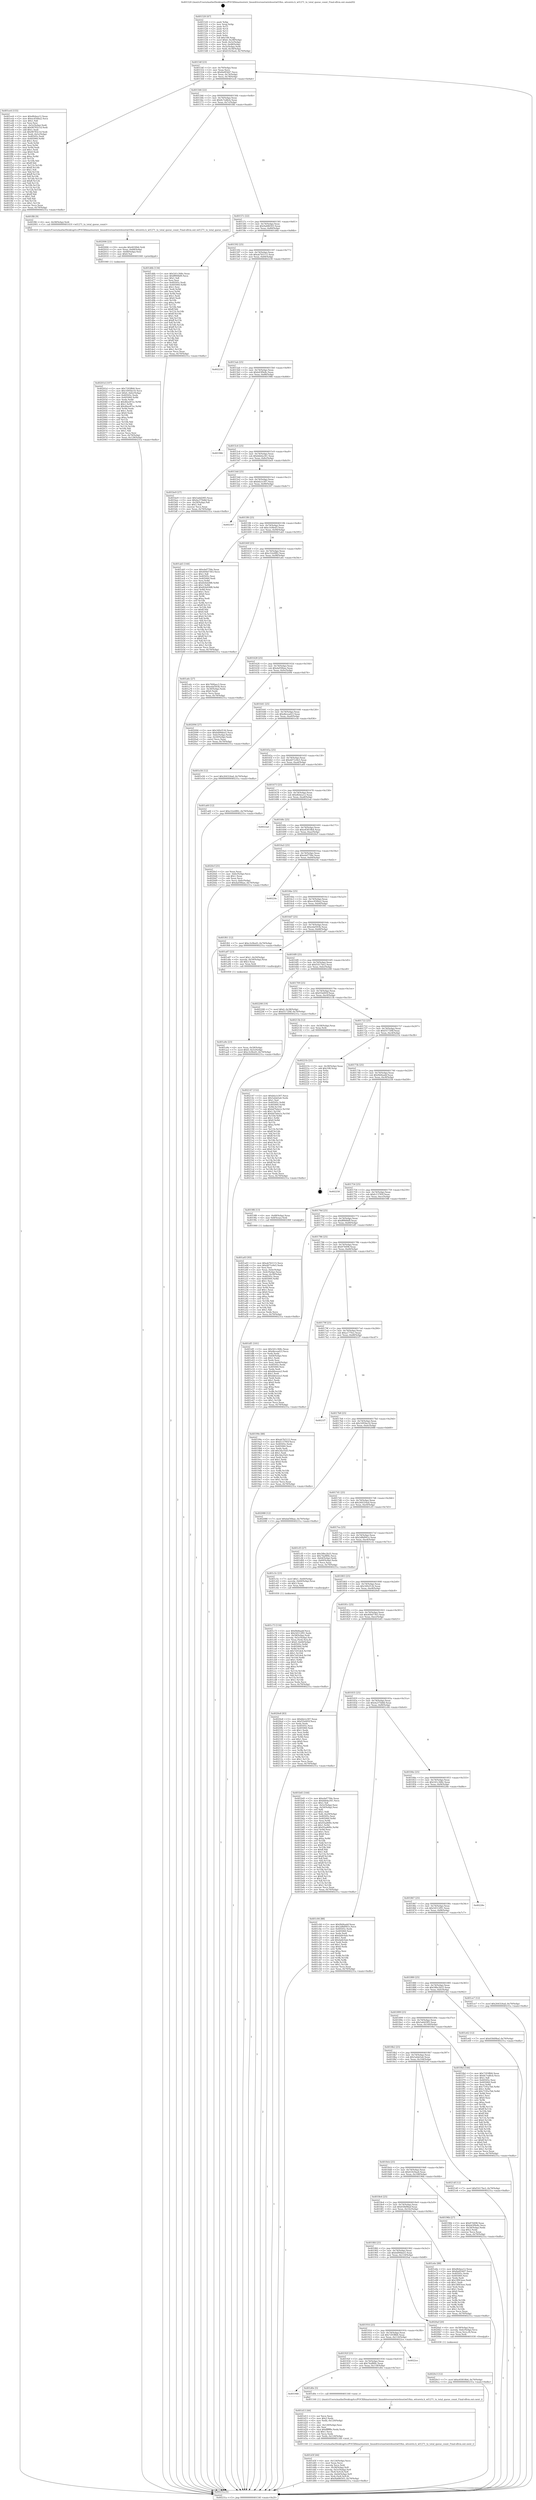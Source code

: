 digraph "0x401520" {
  label = "0x401520 (/mnt/c/Users/mathe/Desktop/tcc/POCII/binaries/extr_linuxdriversnetwirelesstiwl18xx..wlcoretx.h_wl1271_tx_total_queue_count_Final-ollvm.out::main(0))"
  labelloc = "t"
  node[shape=record]

  Entry [label="",width=0.3,height=0.3,shape=circle,fillcolor=black,style=filled]
  "0x40154f" [label="{
     0x40154f [23]\l
     | [instrs]\l
     &nbsp;&nbsp;0x40154f \<+3\>: mov -0x70(%rbp),%eax\l
     &nbsp;&nbsp;0x401552 \<+2\>: mov %eax,%ecx\l
     &nbsp;&nbsp;0x401554 \<+6\>: sub $0x8a0f3447,%ecx\l
     &nbsp;&nbsp;0x40155a \<+3\>: mov %eax,-0x74(%rbp)\l
     &nbsp;&nbsp;0x40155d \<+3\>: mov %ecx,-0x78(%rbp)\l
     &nbsp;&nbsp;0x401560 \<+6\>: je 0000000000401ec6 \<main+0x9a6\>\l
  }"]
  "0x401ec6" [label="{
     0x401ec6 [155]\l
     | [instrs]\l
     &nbsp;&nbsp;0x401ec6 \<+5\>: mov $0xdfebea12,%eax\l
     &nbsp;&nbsp;0x401ecb \<+5\>: mov $0xec450ba2,%ecx\l
     &nbsp;&nbsp;0x401ed0 \<+2\>: mov $0x1,%dl\l
     &nbsp;&nbsp;0x401ed2 \<+2\>: xor %esi,%esi\l
     &nbsp;&nbsp;0x401ed4 \<+3\>: mov -0x5c(%rbp),%edi\l
     &nbsp;&nbsp;0x401ed7 \<+6\>: add $0x90783c1d,%edi\l
     &nbsp;&nbsp;0x401edd \<+3\>: add $0x1,%edi\l
     &nbsp;&nbsp;0x401ee0 \<+6\>: sub $0x90783c1d,%edi\l
     &nbsp;&nbsp;0x401ee6 \<+3\>: mov %edi,-0x5c(%rbp)\l
     &nbsp;&nbsp;0x401ee9 \<+7\>: mov 0x40505c,%edi\l
     &nbsp;&nbsp;0x401ef0 \<+8\>: mov 0x405060,%r8d\l
     &nbsp;&nbsp;0x401ef8 \<+3\>: sub $0x1,%esi\l
     &nbsp;&nbsp;0x401efb \<+3\>: mov %edi,%r9d\l
     &nbsp;&nbsp;0x401efe \<+3\>: add %esi,%r9d\l
     &nbsp;&nbsp;0x401f01 \<+4\>: imul %r9d,%edi\l
     &nbsp;&nbsp;0x401f05 \<+3\>: and $0x1,%edi\l
     &nbsp;&nbsp;0x401f08 \<+3\>: cmp $0x0,%edi\l
     &nbsp;&nbsp;0x401f0b \<+4\>: sete %r10b\l
     &nbsp;&nbsp;0x401f0f \<+4\>: cmp $0xa,%r8d\l
     &nbsp;&nbsp;0x401f13 \<+4\>: setl %r11b\l
     &nbsp;&nbsp;0x401f17 \<+3\>: mov %r10b,%bl\l
     &nbsp;&nbsp;0x401f1a \<+3\>: xor $0xff,%bl\l
     &nbsp;&nbsp;0x401f1d \<+3\>: mov %r11b,%r14b\l
     &nbsp;&nbsp;0x401f20 \<+4\>: xor $0xff,%r14b\l
     &nbsp;&nbsp;0x401f24 \<+3\>: xor $0x1,%dl\l
     &nbsp;&nbsp;0x401f27 \<+3\>: mov %bl,%r15b\l
     &nbsp;&nbsp;0x401f2a \<+4\>: and $0xff,%r15b\l
     &nbsp;&nbsp;0x401f2e \<+3\>: and %dl,%r10b\l
     &nbsp;&nbsp;0x401f31 \<+3\>: mov %r14b,%r12b\l
     &nbsp;&nbsp;0x401f34 \<+4\>: and $0xff,%r12b\l
     &nbsp;&nbsp;0x401f38 \<+3\>: and %dl,%r11b\l
     &nbsp;&nbsp;0x401f3b \<+3\>: or %r10b,%r15b\l
     &nbsp;&nbsp;0x401f3e \<+3\>: or %r11b,%r12b\l
     &nbsp;&nbsp;0x401f41 \<+3\>: xor %r12b,%r15b\l
     &nbsp;&nbsp;0x401f44 \<+3\>: or %r14b,%bl\l
     &nbsp;&nbsp;0x401f47 \<+3\>: xor $0xff,%bl\l
     &nbsp;&nbsp;0x401f4a \<+3\>: or $0x1,%dl\l
     &nbsp;&nbsp;0x401f4d \<+2\>: and %dl,%bl\l
     &nbsp;&nbsp;0x401f4f \<+3\>: or %bl,%r15b\l
     &nbsp;&nbsp;0x401f52 \<+4\>: test $0x1,%r15b\l
     &nbsp;&nbsp;0x401f56 \<+3\>: cmovne %ecx,%eax\l
     &nbsp;&nbsp;0x401f59 \<+3\>: mov %eax,-0x70(%rbp)\l
     &nbsp;&nbsp;0x401f5c \<+5\>: jmp 000000000040231a \<main+0xdfa\>\l
  }"]
  "0x401566" [label="{
     0x401566 [22]\l
     | [instrs]\l
     &nbsp;&nbsp;0x401566 \<+5\>: jmp 000000000040156b \<main+0x4b\>\l
     &nbsp;&nbsp;0x40156b \<+3\>: mov -0x74(%rbp),%eax\l
     &nbsp;&nbsp;0x40156e \<+5\>: sub $0x8c7ed6cb,%eax\l
     &nbsp;&nbsp;0x401573 \<+3\>: mov %eax,-0x7c(%rbp)\l
     &nbsp;&nbsp;0x401576 \<+6\>: je 0000000000401ffd \<main+0xadd\>\l
  }"]
  Exit [label="",width=0.3,height=0.3,shape=circle,fillcolor=black,style=filled,peripheries=2]
  "0x401ffd" [label="{
     0x401ffd [9]\l
     | [instrs]\l
     &nbsp;&nbsp;0x401ffd \<+4\>: mov -0x58(%rbp),%rdi\l
     &nbsp;&nbsp;0x402001 \<+5\>: call 0000000000401410 \<wl1271_tx_total_queue_count\>\l
     | [calls]\l
     &nbsp;&nbsp;0x401410 \{1\} (/mnt/c/Users/mathe/Desktop/tcc/POCII/binaries/extr_linuxdriversnetwirelesstiwl18xx..wlcoretx.h_wl1271_tx_total_queue_count_Final-ollvm.out::wl1271_tx_total_queue_count)\l
  }"]
  "0x40157c" [label="{
     0x40157c [22]\l
     | [instrs]\l
     &nbsp;&nbsp;0x40157c \<+5\>: jmp 0000000000401581 \<main+0x61\>\l
     &nbsp;&nbsp;0x401581 \<+3\>: mov -0x74(%rbp),%eax\l
     &nbsp;&nbsp;0x401584 \<+5\>: sub $0x9a686503,%eax\l
     &nbsp;&nbsp;0x401589 \<+3\>: mov %eax,-0x80(%rbp)\l
     &nbsp;&nbsp;0x40158c \<+6\>: je 0000000000401d6b \<main+0x84b\>\l
  }"]
  "0x402147" [label="{
     0x402147 [152]\l
     | [instrs]\l
     &nbsp;&nbsp;0x402147 \<+5\>: mov $0xbfa1e307,%ecx\l
     &nbsp;&nbsp;0x40214c \<+5\>: mov $0x5afab5a6,%edx\l
     &nbsp;&nbsp;0x402151 \<+3\>: mov $0x1,%sil\l
     &nbsp;&nbsp;0x402154 \<+8\>: mov 0x40505c,%r8d\l
     &nbsp;&nbsp;0x40215c \<+8\>: mov 0x405060,%r9d\l
     &nbsp;&nbsp;0x402164 \<+3\>: mov %r8d,%r10d\l
     &nbsp;&nbsp;0x402167 \<+7\>: sub $0xbd7bda1e,%r10d\l
     &nbsp;&nbsp;0x40216e \<+4\>: sub $0x1,%r10d\l
     &nbsp;&nbsp;0x402172 \<+7\>: add $0xbd7bda1e,%r10d\l
     &nbsp;&nbsp;0x402179 \<+4\>: imul %r10d,%r8d\l
     &nbsp;&nbsp;0x40217d \<+4\>: and $0x1,%r8d\l
     &nbsp;&nbsp;0x402181 \<+4\>: cmp $0x0,%r8d\l
     &nbsp;&nbsp;0x402185 \<+4\>: sete %r11b\l
     &nbsp;&nbsp;0x402189 \<+4\>: cmp $0xa,%r9d\l
     &nbsp;&nbsp;0x40218d \<+3\>: setl %bl\l
     &nbsp;&nbsp;0x402190 \<+3\>: mov %r11b,%r14b\l
     &nbsp;&nbsp;0x402193 \<+4\>: xor $0xff,%r14b\l
     &nbsp;&nbsp;0x402197 \<+3\>: mov %bl,%r15b\l
     &nbsp;&nbsp;0x40219a \<+4\>: xor $0xff,%r15b\l
     &nbsp;&nbsp;0x40219e \<+4\>: xor $0x0,%sil\l
     &nbsp;&nbsp;0x4021a2 \<+3\>: mov %r14b,%r12b\l
     &nbsp;&nbsp;0x4021a5 \<+4\>: and $0x0,%r12b\l
     &nbsp;&nbsp;0x4021a9 \<+3\>: and %sil,%r11b\l
     &nbsp;&nbsp;0x4021ac \<+3\>: mov %r15b,%r13b\l
     &nbsp;&nbsp;0x4021af \<+4\>: and $0x0,%r13b\l
     &nbsp;&nbsp;0x4021b3 \<+3\>: and %sil,%bl\l
     &nbsp;&nbsp;0x4021b6 \<+3\>: or %r11b,%r12b\l
     &nbsp;&nbsp;0x4021b9 \<+3\>: or %bl,%r13b\l
     &nbsp;&nbsp;0x4021bc \<+3\>: xor %r13b,%r12b\l
     &nbsp;&nbsp;0x4021bf \<+3\>: or %r15b,%r14b\l
     &nbsp;&nbsp;0x4021c2 \<+4\>: xor $0xff,%r14b\l
     &nbsp;&nbsp;0x4021c6 \<+4\>: or $0x0,%sil\l
     &nbsp;&nbsp;0x4021ca \<+3\>: and %sil,%r14b\l
     &nbsp;&nbsp;0x4021cd \<+3\>: or %r14b,%r12b\l
     &nbsp;&nbsp;0x4021d0 \<+4\>: test $0x1,%r12b\l
     &nbsp;&nbsp;0x4021d4 \<+3\>: cmovne %edx,%ecx\l
     &nbsp;&nbsp;0x4021d7 \<+3\>: mov %ecx,-0x70(%rbp)\l
     &nbsp;&nbsp;0x4021da \<+5\>: jmp 000000000040231a \<main+0xdfa\>\l
  }"]
  "0x401d6b" [label="{
     0x401d6b [134]\l
     | [instrs]\l
     &nbsp;&nbsp;0x401d6b \<+5\>: mov $0x541c368c,%eax\l
     &nbsp;&nbsp;0x401d70 \<+5\>: mov $0xff900bf9,%ecx\l
     &nbsp;&nbsp;0x401d75 \<+2\>: mov $0x1,%dl\l
     &nbsp;&nbsp;0x401d77 \<+2\>: xor %esi,%esi\l
     &nbsp;&nbsp;0x401d79 \<+7\>: mov 0x40505c,%edi\l
     &nbsp;&nbsp;0x401d80 \<+8\>: mov 0x405060,%r8d\l
     &nbsp;&nbsp;0x401d88 \<+3\>: sub $0x1,%esi\l
     &nbsp;&nbsp;0x401d8b \<+3\>: mov %edi,%r9d\l
     &nbsp;&nbsp;0x401d8e \<+3\>: add %esi,%r9d\l
     &nbsp;&nbsp;0x401d91 \<+4\>: imul %r9d,%edi\l
     &nbsp;&nbsp;0x401d95 \<+3\>: and $0x1,%edi\l
     &nbsp;&nbsp;0x401d98 \<+3\>: cmp $0x0,%edi\l
     &nbsp;&nbsp;0x401d9b \<+4\>: sete %r10b\l
     &nbsp;&nbsp;0x401d9f \<+4\>: cmp $0xa,%r8d\l
     &nbsp;&nbsp;0x401da3 \<+4\>: setl %r11b\l
     &nbsp;&nbsp;0x401da7 \<+3\>: mov %r10b,%bl\l
     &nbsp;&nbsp;0x401daa \<+3\>: xor $0xff,%bl\l
     &nbsp;&nbsp;0x401dad \<+3\>: mov %r11b,%r14b\l
     &nbsp;&nbsp;0x401db0 \<+4\>: xor $0xff,%r14b\l
     &nbsp;&nbsp;0x401db4 \<+3\>: xor $0x1,%dl\l
     &nbsp;&nbsp;0x401db7 \<+3\>: mov %bl,%r15b\l
     &nbsp;&nbsp;0x401dba \<+4\>: and $0xff,%r15b\l
     &nbsp;&nbsp;0x401dbe \<+3\>: and %dl,%r10b\l
     &nbsp;&nbsp;0x401dc1 \<+3\>: mov %r14b,%r12b\l
     &nbsp;&nbsp;0x401dc4 \<+4\>: and $0xff,%r12b\l
     &nbsp;&nbsp;0x401dc8 \<+3\>: and %dl,%r11b\l
     &nbsp;&nbsp;0x401dcb \<+3\>: or %r10b,%r15b\l
     &nbsp;&nbsp;0x401dce \<+3\>: or %r11b,%r12b\l
     &nbsp;&nbsp;0x401dd1 \<+3\>: xor %r12b,%r15b\l
     &nbsp;&nbsp;0x401dd4 \<+3\>: or %r14b,%bl\l
     &nbsp;&nbsp;0x401dd7 \<+3\>: xor $0xff,%bl\l
     &nbsp;&nbsp;0x401dda \<+3\>: or $0x1,%dl\l
     &nbsp;&nbsp;0x401ddd \<+2\>: and %dl,%bl\l
     &nbsp;&nbsp;0x401ddf \<+3\>: or %bl,%r15b\l
     &nbsp;&nbsp;0x401de2 \<+4\>: test $0x1,%r15b\l
     &nbsp;&nbsp;0x401de6 \<+3\>: cmovne %ecx,%eax\l
     &nbsp;&nbsp;0x401de9 \<+3\>: mov %eax,-0x70(%rbp)\l
     &nbsp;&nbsp;0x401dec \<+5\>: jmp 000000000040231a \<main+0xdfa\>\l
  }"]
  "0x401592" [label="{
     0x401592 [25]\l
     | [instrs]\l
     &nbsp;&nbsp;0x401592 \<+5\>: jmp 0000000000401597 \<main+0x77\>\l
     &nbsp;&nbsp;0x401597 \<+3\>: mov -0x74(%rbp),%eax\l
     &nbsp;&nbsp;0x40159a \<+5\>: sub $0xab7b5115,%eax\l
     &nbsp;&nbsp;0x40159f \<+6\>: mov %eax,-0x84(%rbp)\l
     &nbsp;&nbsp;0x4015a5 \<+6\>: je 0000000000402230 \<main+0xd10\>\l
  }"]
  "0x4020c3" [label="{
     0x4020c3 [12]\l
     | [instrs]\l
     &nbsp;&nbsp;0x4020c3 \<+7\>: movl $0xe83818b4,-0x70(%rbp)\l
     &nbsp;&nbsp;0x4020ca \<+5\>: jmp 000000000040231a \<main+0xdfa\>\l
  }"]
  "0x402230" [label="{
     0x402230\l
  }", style=dashed]
  "0x4015ab" [label="{
     0x4015ab [25]\l
     | [instrs]\l
     &nbsp;&nbsp;0x4015ab \<+5\>: jmp 00000000004015b0 \<main+0x90\>\l
     &nbsp;&nbsp;0x4015b0 \<+3\>: mov -0x74(%rbp),%eax\l
     &nbsp;&nbsp;0x4015b3 \<+5\>: sub $0xb43f9e8c,%eax\l
     &nbsp;&nbsp;0x4015b8 \<+6\>: mov %eax,-0x88(%rbp)\l
     &nbsp;&nbsp;0x4015be \<+6\>: je 0000000000401986 \<main+0x466\>\l
  }"]
  "0x40201d" [label="{
     0x40201d [107]\l
     | [instrs]\l
     &nbsp;&nbsp;0x40201d \<+5\>: mov $0x7293ffd4,%esi\l
     &nbsp;&nbsp;0x402022 \<+5\>: mov $0x1695be16,%ecx\l
     &nbsp;&nbsp;0x402027 \<+7\>: movl $0x0,-0x6c(%rbp)\l
     &nbsp;&nbsp;0x40202e \<+7\>: mov 0x40505c,%edx\l
     &nbsp;&nbsp;0x402035 \<+8\>: mov 0x405060,%r8d\l
     &nbsp;&nbsp;0x40203d \<+3\>: mov %edx,%r9d\l
     &nbsp;&nbsp;0x402040 \<+7\>: sub $0x46ee87ec,%r9d\l
     &nbsp;&nbsp;0x402047 \<+4\>: sub $0x1,%r9d\l
     &nbsp;&nbsp;0x40204b \<+7\>: add $0x46ee87ec,%r9d\l
     &nbsp;&nbsp;0x402052 \<+4\>: imul %r9d,%edx\l
     &nbsp;&nbsp;0x402056 \<+3\>: and $0x1,%edx\l
     &nbsp;&nbsp;0x402059 \<+3\>: cmp $0x0,%edx\l
     &nbsp;&nbsp;0x40205c \<+4\>: sete %r10b\l
     &nbsp;&nbsp;0x402060 \<+4\>: cmp $0xa,%r8d\l
     &nbsp;&nbsp;0x402064 \<+4\>: setl %r11b\l
     &nbsp;&nbsp;0x402068 \<+3\>: mov %r10b,%bl\l
     &nbsp;&nbsp;0x40206b \<+3\>: and %r11b,%bl\l
     &nbsp;&nbsp;0x40206e \<+3\>: xor %r11b,%r10b\l
     &nbsp;&nbsp;0x402071 \<+3\>: or %r10b,%bl\l
     &nbsp;&nbsp;0x402074 \<+3\>: test $0x1,%bl\l
     &nbsp;&nbsp;0x402077 \<+3\>: cmovne %ecx,%esi\l
     &nbsp;&nbsp;0x40207a \<+3\>: mov %esi,-0x70(%rbp)\l
     &nbsp;&nbsp;0x40207d \<+6\>: mov %eax,-0x128(%rbp)\l
     &nbsp;&nbsp;0x402083 \<+5\>: jmp 000000000040231a \<main+0xdfa\>\l
  }"]
  "0x401986" [label="{
     0x401986\l
  }", style=dashed]
  "0x4015c4" [label="{
     0x4015c4 [25]\l
     | [instrs]\l
     &nbsp;&nbsp;0x4015c4 \<+5\>: jmp 00000000004015c9 \<main+0xa9\>\l
     &nbsp;&nbsp;0x4015c9 \<+3\>: mov -0x74(%rbp),%eax\l
     &nbsp;&nbsp;0x4015cc \<+5\>: sub $0xbbb4a341,%eax\l
     &nbsp;&nbsp;0x4015d1 \<+6\>: mov %eax,-0x8c(%rbp)\l
     &nbsp;&nbsp;0x4015d7 \<+6\>: je 0000000000401be9 \<main+0x6c9\>\l
  }"]
  "0x402006" [label="{
     0x402006 [23]\l
     | [instrs]\l
     &nbsp;&nbsp;0x402006 \<+10\>: movabs $0x4030b6,%rdi\l
     &nbsp;&nbsp;0x402010 \<+3\>: mov %eax,-0x68(%rbp)\l
     &nbsp;&nbsp;0x402013 \<+3\>: mov -0x68(%rbp),%esi\l
     &nbsp;&nbsp;0x402016 \<+2\>: mov $0x0,%al\l
     &nbsp;&nbsp;0x402018 \<+5\>: call 0000000000401040 \<printf@plt\>\l
     | [calls]\l
     &nbsp;&nbsp;0x401040 \{1\} (unknown)\l
  }"]
  "0x401be9" [label="{
     0x401be9 [27]\l
     | [instrs]\l
     &nbsp;&nbsp;0x401be9 \<+5\>: mov $0x5a6d29f3,%eax\l
     &nbsp;&nbsp;0x401bee \<+5\>: mov $0x4a375b8d,%ecx\l
     &nbsp;&nbsp;0x401bf3 \<+3\>: mov -0x29(%rbp),%dl\l
     &nbsp;&nbsp;0x401bf6 \<+3\>: test $0x1,%dl\l
     &nbsp;&nbsp;0x401bf9 \<+3\>: cmovne %ecx,%eax\l
     &nbsp;&nbsp;0x401bfc \<+3\>: mov %eax,-0x70(%rbp)\l
     &nbsp;&nbsp;0x401bff \<+5\>: jmp 000000000040231a \<main+0xdfa\>\l
  }"]
  "0x4015dd" [label="{
     0x4015dd [25]\l
     | [instrs]\l
     &nbsp;&nbsp;0x4015dd \<+5\>: jmp 00000000004015e2 \<main+0xc2\>\l
     &nbsp;&nbsp;0x4015e2 \<+3\>: mov -0x74(%rbp),%eax\l
     &nbsp;&nbsp;0x4015e5 \<+5\>: sub $0xbfa1e307,%eax\l
     &nbsp;&nbsp;0x4015ea \<+6\>: mov %eax,-0x90(%rbp)\l
     &nbsp;&nbsp;0x4015f0 \<+6\>: je 0000000000402307 \<main+0xde7\>\l
  }"]
  "0x401d3f" [label="{
     0x401d3f [44]\l
     | [instrs]\l
     &nbsp;&nbsp;0x401d3f \<+6\>: mov -0x124(%rbp),%ecx\l
     &nbsp;&nbsp;0x401d45 \<+3\>: imul %eax,%ecx\l
     &nbsp;&nbsp;0x401d48 \<+3\>: movslq %ecx,%rdi\l
     &nbsp;&nbsp;0x401d4b \<+4\>: mov -0x58(%rbp),%r8\l
     &nbsp;&nbsp;0x401d4f \<+4\>: movslq -0x5c(%rbp),%r9\l
     &nbsp;&nbsp;0x401d53 \<+4\>: mov (%r8,%r9,8),%r8\l
     &nbsp;&nbsp;0x401d57 \<+4\>: movslq -0x64(%rbp),%r9\l
     &nbsp;&nbsp;0x401d5b \<+4\>: mov %rdi,(%r8,%r9,8)\l
     &nbsp;&nbsp;0x401d5f \<+7\>: movl $0x9a686503,-0x70(%rbp)\l
     &nbsp;&nbsp;0x401d66 \<+5\>: jmp 000000000040231a \<main+0xdfa\>\l
  }"]
  "0x402307" [label="{
     0x402307\l
  }", style=dashed]
  "0x4015f6" [label="{
     0x4015f6 [25]\l
     | [instrs]\l
     &nbsp;&nbsp;0x4015f6 \<+5\>: jmp 00000000004015fb \<main+0xdb\>\l
     &nbsp;&nbsp;0x4015fb \<+3\>: mov -0x74(%rbp),%eax\l
     &nbsp;&nbsp;0x4015fe \<+5\>: sub $0xc3cf4ed3,%eax\l
     &nbsp;&nbsp;0x401603 \<+6\>: mov %eax,-0x94(%rbp)\l
     &nbsp;&nbsp;0x401609 \<+6\>: je 0000000000401ab5 \<main+0x595\>\l
  }"]
  "0x401d13" [label="{
     0x401d13 [44]\l
     | [instrs]\l
     &nbsp;&nbsp;0x401d13 \<+2\>: xor %ecx,%ecx\l
     &nbsp;&nbsp;0x401d15 \<+5\>: mov $0x2,%edx\l
     &nbsp;&nbsp;0x401d1a \<+6\>: mov %edx,-0x120(%rbp)\l
     &nbsp;&nbsp;0x401d20 \<+1\>: cltd\l
     &nbsp;&nbsp;0x401d21 \<+6\>: mov -0x120(%rbp),%esi\l
     &nbsp;&nbsp;0x401d27 \<+2\>: idiv %esi\l
     &nbsp;&nbsp;0x401d29 \<+6\>: imul $0xfffffffe,%edx,%edx\l
     &nbsp;&nbsp;0x401d2f \<+3\>: sub $0x1,%ecx\l
     &nbsp;&nbsp;0x401d32 \<+2\>: sub %ecx,%edx\l
     &nbsp;&nbsp;0x401d34 \<+6\>: mov %edx,-0x124(%rbp)\l
     &nbsp;&nbsp;0x401d3a \<+5\>: call 0000000000401160 \<next_i\>\l
     | [calls]\l
     &nbsp;&nbsp;0x401160 \{1\} (/mnt/c/Users/mathe/Desktop/tcc/POCII/binaries/extr_linuxdriversnetwirelesstiwl18xx..wlcoretx.h_wl1271_tx_total_queue_count_Final-ollvm.out::next_i)\l
  }"]
  "0x401ab5" [label="{
     0x401ab5 [144]\l
     | [instrs]\l
     &nbsp;&nbsp;0x401ab5 \<+5\>: mov $0xebd77fde,%eax\l
     &nbsp;&nbsp;0x401aba \<+5\>: mov $0x404d7363,%ecx\l
     &nbsp;&nbsp;0x401abf \<+2\>: mov $0x1,%dl\l
     &nbsp;&nbsp;0x401ac1 \<+7\>: mov 0x40505c,%esi\l
     &nbsp;&nbsp;0x401ac8 \<+7\>: mov 0x405060,%edi\l
     &nbsp;&nbsp;0x401acf \<+3\>: mov %esi,%r8d\l
     &nbsp;&nbsp;0x401ad2 \<+7\>: sub $0x826d28f8,%r8d\l
     &nbsp;&nbsp;0x401ad9 \<+4\>: sub $0x1,%r8d\l
     &nbsp;&nbsp;0x401add \<+7\>: add $0x826d28f8,%r8d\l
     &nbsp;&nbsp;0x401ae4 \<+4\>: imul %r8d,%esi\l
     &nbsp;&nbsp;0x401ae8 \<+3\>: and $0x1,%esi\l
     &nbsp;&nbsp;0x401aeb \<+3\>: cmp $0x0,%esi\l
     &nbsp;&nbsp;0x401aee \<+4\>: sete %r9b\l
     &nbsp;&nbsp;0x401af2 \<+3\>: cmp $0xa,%edi\l
     &nbsp;&nbsp;0x401af5 \<+4\>: setl %r10b\l
     &nbsp;&nbsp;0x401af9 \<+3\>: mov %r9b,%r11b\l
     &nbsp;&nbsp;0x401afc \<+4\>: xor $0xff,%r11b\l
     &nbsp;&nbsp;0x401b00 \<+3\>: mov %r10b,%bl\l
     &nbsp;&nbsp;0x401b03 \<+3\>: xor $0xff,%bl\l
     &nbsp;&nbsp;0x401b06 \<+3\>: xor $0x0,%dl\l
     &nbsp;&nbsp;0x401b09 \<+3\>: mov %r11b,%r14b\l
     &nbsp;&nbsp;0x401b0c \<+4\>: and $0x0,%r14b\l
     &nbsp;&nbsp;0x401b10 \<+3\>: and %dl,%r9b\l
     &nbsp;&nbsp;0x401b13 \<+3\>: mov %bl,%r15b\l
     &nbsp;&nbsp;0x401b16 \<+4\>: and $0x0,%r15b\l
     &nbsp;&nbsp;0x401b1a \<+3\>: and %dl,%r10b\l
     &nbsp;&nbsp;0x401b1d \<+3\>: or %r9b,%r14b\l
     &nbsp;&nbsp;0x401b20 \<+3\>: or %r10b,%r15b\l
     &nbsp;&nbsp;0x401b23 \<+3\>: xor %r15b,%r14b\l
     &nbsp;&nbsp;0x401b26 \<+3\>: or %bl,%r11b\l
     &nbsp;&nbsp;0x401b29 \<+4\>: xor $0xff,%r11b\l
     &nbsp;&nbsp;0x401b2d \<+3\>: or $0x0,%dl\l
     &nbsp;&nbsp;0x401b30 \<+3\>: and %dl,%r11b\l
     &nbsp;&nbsp;0x401b33 \<+3\>: or %r11b,%r14b\l
     &nbsp;&nbsp;0x401b36 \<+4\>: test $0x1,%r14b\l
     &nbsp;&nbsp;0x401b3a \<+3\>: cmovne %ecx,%eax\l
     &nbsp;&nbsp;0x401b3d \<+3\>: mov %eax,-0x70(%rbp)\l
     &nbsp;&nbsp;0x401b40 \<+5\>: jmp 000000000040231a \<main+0xdfa\>\l
  }"]
  "0x40160f" [label="{
     0x40160f [25]\l
     | [instrs]\l
     &nbsp;&nbsp;0x40160f \<+5\>: jmp 0000000000401614 \<main+0xf4\>\l
     &nbsp;&nbsp;0x401614 \<+3\>: mov -0x74(%rbp),%eax\l
     &nbsp;&nbsp;0x401617 \<+5\>: sub $0xc52e0f82,%eax\l
     &nbsp;&nbsp;0x40161c \<+6\>: mov %eax,-0x98(%rbp)\l
     &nbsp;&nbsp;0x401622 \<+6\>: je 0000000000401a6c \<main+0x54c\>\l
  }"]
  "0x401948" [label="{
     0x401948\l
  }", style=dashed]
  "0x401a6c" [label="{
     0x401a6c [27]\l
     | [instrs]\l
     &nbsp;&nbsp;0x401a6c \<+5\>: mov $0x760faec3,%eax\l
     &nbsp;&nbsp;0x401a71 \<+5\>: mov $0xedaf303b,%ecx\l
     &nbsp;&nbsp;0x401a76 \<+3\>: mov -0x30(%rbp),%edx\l
     &nbsp;&nbsp;0x401a79 \<+3\>: cmp $0x0,%edx\l
     &nbsp;&nbsp;0x401a7c \<+3\>: cmove %ecx,%eax\l
     &nbsp;&nbsp;0x401a7f \<+3\>: mov %eax,-0x70(%rbp)\l
     &nbsp;&nbsp;0x401a82 \<+5\>: jmp 000000000040231a \<main+0xdfa\>\l
  }"]
  "0x401628" [label="{
     0x401628 [25]\l
     | [instrs]\l
     &nbsp;&nbsp;0x401628 \<+5\>: jmp 000000000040162d \<main+0x10d\>\l
     &nbsp;&nbsp;0x40162d \<+3\>: mov -0x74(%rbp),%eax\l
     &nbsp;&nbsp;0x401630 \<+5\>: sub $0xdaf30bae,%eax\l
     &nbsp;&nbsp;0x401635 \<+6\>: mov %eax,-0x9c(%rbp)\l
     &nbsp;&nbsp;0x40163b \<+6\>: je 0000000000402094 \<main+0xb74\>\l
  }"]
  "0x401d0e" [label="{
     0x401d0e [5]\l
     | [instrs]\l
     &nbsp;&nbsp;0x401d0e \<+5\>: call 0000000000401160 \<next_i\>\l
     | [calls]\l
     &nbsp;&nbsp;0x401160 \{1\} (/mnt/c/Users/mathe/Desktop/tcc/POCII/binaries/extr_linuxdriversnetwirelesstiwl18xx..wlcoretx.h_wl1271_tx_total_queue_count_Final-ollvm.out::next_i)\l
  }"]
  "0x402094" [label="{
     0x402094 [27]\l
     | [instrs]\l
     &nbsp;&nbsp;0x402094 \<+5\>: mov $0x349cf126,%eax\l
     &nbsp;&nbsp;0x402099 \<+5\>: mov $0x6d99dee5,%ecx\l
     &nbsp;&nbsp;0x40209e \<+3\>: mov -0x6c(%rbp),%edx\l
     &nbsp;&nbsp;0x4020a1 \<+3\>: cmp -0x50(%rbp),%edx\l
     &nbsp;&nbsp;0x4020a4 \<+3\>: cmovl %ecx,%eax\l
     &nbsp;&nbsp;0x4020a7 \<+3\>: mov %eax,-0x70(%rbp)\l
     &nbsp;&nbsp;0x4020aa \<+5\>: jmp 000000000040231a \<main+0xdfa\>\l
  }"]
  "0x401641" [label="{
     0x401641 [25]\l
     | [instrs]\l
     &nbsp;&nbsp;0x401641 \<+5\>: jmp 0000000000401646 \<main+0x126\>\l
     &nbsp;&nbsp;0x401646 \<+3\>: mov -0x74(%rbp),%eax\l
     &nbsp;&nbsp;0x401649 \<+5\>: sub $0xdbcead23,%eax\l
     &nbsp;&nbsp;0x40164e \<+6\>: mov %eax,-0xa0(%rbp)\l
     &nbsp;&nbsp;0x401654 \<+6\>: je 0000000000401e56 \<main+0x936\>\l
  }"]
  "0x40192f" [label="{
     0x40192f [25]\l
     | [instrs]\l
     &nbsp;&nbsp;0x40192f \<+5\>: jmp 0000000000401934 \<main+0x414\>\l
     &nbsp;&nbsp;0x401934 \<+3\>: mov -0x74(%rbp),%eax\l
     &nbsp;&nbsp;0x401937 \<+5\>: sub $0x74af8f4c,%eax\l
     &nbsp;&nbsp;0x40193c \<+6\>: mov %eax,-0x118(%rbp)\l
     &nbsp;&nbsp;0x401942 \<+6\>: je 0000000000401d0e \<main+0x7ee\>\l
  }"]
  "0x401e56" [label="{
     0x401e56 [12]\l
     | [instrs]\l
     &nbsp;&nbsp;0x401e56 \<+7\>: movl $0x264324ad,-0x70(%rbp)\l
     &nbsp;&nbsp;0x401e5d \<+5\>: jmp 000000000040231a \<main+0xdfa\>\l
  }"]
  "0x40165a" [label="{
     0x40165a [25]\l
     | [instrs]\l
     &nbsp;&nbsp;0x40165a \<+5\>: jmp 000000000040165f \<main+0x13f\>\l
     &nbsp;&nbsp;0x40165f \<+3\>: mov -0x74(%rbp),%eax\l
     &nbsp;&nbsp;0x401662 \<+5\>: sub $0xdd71e9e5,%eax\l
     &nbsp;&nbsp;0x401667 \<+6\>: mov %eax,-0xa4(%rbp)\l
     &nbsp;&nbsp;0x40166d \<+6\>: je 0000000000401a60 \<main+0x540\>\l
  }"]
  "0x4022ce" [label="{
     0x4022ce\l
  }", style=dashed]
  "0x401a60" [label="{
     0x401a60 [12]\l
     | [instrs]\l
     &nbsp;&nbsp;0x401a60 \<+7\>: movl $0xc52e0f82,-0x70(%rbp)\l
     &nbsp;&nbsp;0x401a67 \<+5\>: jmp 000000000040231a \<main+0xdfa\>\l
  }"]
  "0x401673" [label="{
     0x401673 [25]\l
     | [instrs]\l
     &nbsp;&nbsp;0x401673 \<+5\>: jmp 0000000000401678 \<main+0x158\>\l
     &nbsp;&nbsp;0x401678 \<+3\>: mov -0x74(%rbp),%eax\l
     &nbsp;&nbsp;0x40167b \<+5\>: sub $0xdfebea12,%eax\l
     &nbsp;&nbsp;0x401680 \<+6\>: mov %eax,-0xa8(%rbp)\l
     &nbsp;&nbsp;0x401686 \<+6\>: je 00000000004022ad \<main+0xd8d\>\l
  }"]
  "0x401916" [label="{
     0x401916 [25]\l
     | [instrs]\l
     &nbsp;&nbsp;0x401916 \<+5\>: jmp 000000000040191b \<main+0x3fb\>\l
     &nbsp;&nbsp;0x40191b \<+3\>: mov -0x74(%rbp),%eax\l
     &nbsp;&nbsp;0x40191e \<+5\>: sub $0x7293ffd4,%eax\l
     &nbsp;&nbsp;0x401923 \<+6\>: mov %eax,-0x114(%rbp)\l
     &nbsp;&nbsp;0x401929 \<+6\>: je 00000000004022ce \<main+0xdae\>\l
  }"]
  "0x4022ad" [label="{
     0x4022ad\l
  }", style=dashed]
  "0x40168c" [label="{
     0x40168c [25]\l
     | [instrs]\l
     &nbsp;&nbsp;0x40168c \<+5\>: jmp 0000000000401691 \<main+0x171\>\l
     &nbsp;&nbsp;0x401691 \<+3\>: mov -0x74(%rbp),%eax\l
     &nbsp;&nbsp;0x401694 \<+5\>: sub $0xe83818b4,%eax\l
     &nbsp;&nbsp;0x401699 \<+6\>: mov %eax,-0xac(%rbp)\l
     &nbsp;&nbsp;0x40169f \<+6\>: je 00000000004020cf \<main+0xbaf\>\l
  }"]
  "0x4020af" [label="{
     0x4020af [20]\l
     | [instrs]\l
     &nbsp;&nbsp;0x4020af \<+4\>: mov -0x58(%rbp),%rax\l
     &nbsp;&nbsp;0x4020b3 \<+4\>: movslq -0x6c(%rbp),%rcx\l
     &nbsp;&nbsp;0x4020b7 \<+4\>: mov (%rax,%rcx,8),%rax\l
     &nbsp;&nbsp;0x4020bb \<+3\>: mov %rax,%rdi\l
     &nbsp;&nbsp;0x4020be \<+5\>: call 0000000000401030 \<free@plt\>\l
     | [calls]\l
     &nbsp;&nbsp;0x401030 \{1\} (unknown)\l
  }"]
  "0x4020cf" [label="{
     0x4020cf [25]\l
     | [instrs]\l
     &nbsp;&nbsp;0x4020cf \<+2\>: xor %eax,%eax\l
     &nbsp;&nbsp;0x4020d1 \<+3\>: mov -0x6c(%rbp),%ecx\l
     &nbsp;&nbsp;0x4020d4 \<+3\>: sub $0x1,%eax\l
     &nbsp;&nbsp;0x4020d7 \<+2\>: sub %eax,%ecx\l
     &nbsp;&nbsp;0x4020d9 \<+3\>: mov %ecx,-0x6c(%rbp)\l
     &nbsp;&nbsp;0x4020dc \<+7\>: movl $0xdaf30bae,-0x70(%rbp)\l
     &nbsp;&nbsp;0x4020e3 \<+5\>: jmp 000000000040231a \<main+0xdfa\>\l
  }"]
  "0x4016a5" [label="{
     0x4016a5 [25]\l
     | [instrs]\l
     &nbsp;&nbsp;0x4016a5 \<+5\>: jmp 00000000004016aa \<main+0x18a\>\l
     &nbsp;&nbsp;0x4016aa \<+3\>: mov -0x74(%rbp),%eax\l
     &nbsp;&nbsp;0x4016ad \<+5\>: sub $0xebd77fde,%eax\l
     &nbsp;&nbsp;0x4016b2 \<+6\>: mov %eax,-0xb0(%rbp)\l
     &nbsp;&nbsp;0x4016b8 \<+6\>: je 000000000040224c \<main+0xd2c\>\l
  }"]
  "0x4018fd" [label="{
     0x4018fd [25]\l
     | [instrs]\l
     &nbsp;&nbsp;0x4018fd \<+5\>: jmp 0000000000401902 \<main+0x3e2\>\l
     &nbsp;&nbsp;0x401902 \<+3\>: mov -0x74(%rbp),%eax\l
     &nbsp;&nbsp;0x401905 \<+5\>: sub $0x6d99dee5,%eax\l
     &nbsp;&nbsp;0x40190a \<+6\>: mov %eax,-0x110(%rbp)\l
     &nbsp;&nbsp;0x401910 \<+6\>: je 00000000004020af \<main+0xb8f\>\l
  }"]
  "0x40224c" [label="{
     0x40224c\l
  }", style=dashed]
  "0x4016be" [label="{
     0x4016be [25]\l
     | [instrs]\l
     &nbsp;&nbsp;0x4016be \<+5\>: jmp 00000000004016c3 \<main+0x1a3\>\l
     &nbsp;&nbsp;0x4016c3 \<+3\>: mov -0x74(%rbp),%eax\l
     &nbsp;&nbsp;0x4016c6 \<+5\>: sub $0xec450ba2,%eax\l
     &nbsp;&nbsp;0x4016cb \<+6\>: mov %eax,-0xb4(%rbp)\l
     &nbsp;&nbsp;0x4016d1 \<+6\>: je 0000000000401f61 \<main+0xa41\>\l
  }"]
  "0x401e6e" [label="{
     0x401e6e [88]\l
     | [instrs]\l
     &nbsp;&nbsp;0x401e6e \<+5\>: mov $0xdfebea12,%eax\l
     &nbsp;&nbsp;0x401e73 \<+5\>: mov $0x8a0f3447,%ecx\l
     &nbsp;&nbsp;0x401e78 \<+7\>: mov 0x40505c,%edx\l
     &nbsp;&nbsp;0x401e7f \<+7\>: mov 0x405060,%esi\l
     &nbsp;&nbsp;0x401e86 \<+2\>: mov %edx,%edi\l
     &nbsp;&nbsp;0x401e88 \<+6\>: add $0x18f43eee,%edi\l
     &nbsp;&nbsp;0x401e8e \<+3\>: sub $0x1,%edi\l
     &nbsp;&nbsp;0x401e91 \<+6\>: sub $0x18f43eee,%edi\l
     &nbsp;&nbsp;0x401e97 \<+3\>: imul %edi,%edx\l
     &nbsp;&nbsp;0x401e9a \<+3\>: and $0x1,%edx\l
     &nbsp;&nbsp;0x401e9d \<+3\>: cmp $0x0,%edx\l
     &nbsp;&nbsp;0x401ea0 \<+4\>: sete %r8b\l
     &nbsp;&nbsp;0x401ea4 \<+3\>: cmp $0xa,%esi\l
     &nbsp;&nbsp;0x401ea7 \<+4\>: setl %r9b\l
     &nbsp;&nbsp;0x401eab \<+3\>: mov %r8b,%r10b\l
     &nbsp;&nbsp;0x401eae \<+3\>: and %r9b,%r10b\l
     &nbsp;&nbsp;0x401eb1 \<+3\>: xor %r9b,%r8b\l
     &nbsp;&nbsp;0x401eb4 \<+3\>: or %r8b,%r10b\l
     &nbsp;&nbsp;0x401eb7 \<+4\>: test $0x1,%r10b\l
     &nbsp;&nbsp;0x401ebb \<+3\>: cmovne %ecx,%eax\l
     &nbsp;&nbsp;0x401ebe \<+3\>: mov %eax,-0x70(%rbp)\l
     &nbsp;&nbsp;0x401ec1 \<+5\>: jmp 000000000040231a \<main+0xdfa\>\l
  }"]
  "0x401f61" [label="{
     0x401f61 [12]\l
     | [instrs]\l
     &nbsp;&nbsp;0x401f61 \<+7\>: movl $0xc3cf4ed3,-0x70(%rbp)\l
     &nbsp;&nbsp;0x401f68 \<+5\>: jmp 000000000040231a \<main+0xdfa\>\l
  }"]
  "0x4016d7" [label="{
     0x4016d7 [25]\l
     | [instrs]\l
     &nbsp;&nbsp;0x4016d7 \<+5\>: jmp 00000000004016dc \<main+0x1bc\>\l
     &nbsp;&nbsp;0x4016dc \<+3\>: mov -0x74(%rbp),%eax\l
     &nbsp;&nbsp;0x4016df \<+5\>: sub $0xedaf303b,%eax\l
     &nbsp;&nbsp;0x4016e4 \<+6\>: mov %eax,-0xb8(%rbp)\l
     &nbsp;&nbsp;0x4016ea \<+6\>: je 0000000000401a87 \<main+0x567\>\l
  }"]
  "0x401c73" [label="{
     0x401c73 [116]\l
     | [instrs]\l
     &nbsp;&nbsp;0x401c73 \<+5\>: mov $0xf4d4aabf,%ecx\l
     &nbsp;&nbsp;0x401c78 \<+5\>: mov $0x54512f91,%edx\l
     &nbsp;&nbsp;0x401c7d \<+4\>: mov -0x58(%rbp),%rdi\l
     &nbsp;&nbsp;0x401c81 \<+4\>: movslq -0x5c(%rbp),%rsi\l
     &nbsp;&nbsp;0x401c85 \<+4\>: mov %rax,(%rdi,%rsi,8)\l
     &nbsp;&nbsp;0x401c89 \<+7\>: movl $0x0,-0x64(%rbp)\l
     &nbsp;&nbsp;0x401c90 \<+8\>: mov 0x40505c,%r8d\l
     &nbsp;&nbsp;0x401c98 \<+8\>: mov 0x405060,%r9d\l
     &nbsp;&nbsp;0x401ca0 \<+3\>: mov %r8d,%r10d\l
     &nbsp;&nbsp;0x401ca3 \<+7\>: sub $0x7e01de4,%r10d\l
     &nbsp;&nbsp;0x401caa \<+4\>: sub $0x1,%r10d\l
     &nbsp;&nbsp;0x401cae \<+7\>: add $0x7e01de4,%r10d\l
     &nbsp;&nbsp;0x401cb5 \<+4\>: imul %r10d,%r8d\l
     &nbsp;&nbsp;0x401cb9 \<+4\>: and $0x1,%r8d\l
     &nbsp;&nbsp;0x401cbd \<+4\>: cmp $0x0,%r8d\l
     &nbsp;&nbsp;0x401cc1 \<+4\>: sete %r11b\l
     &nbsp;&nbsp;0x401cc5 \<+4\>: cmp $0xa,%r9d\l
     &nbsp;&nbsp;0x401cc9 \<+3\>: setl %bl\l
     &nbsp;&nbsp;0x401ccc \<+3\>: mov %r11b,%r14b\l
     &nbsp;&nbsp;0x401ccf \<+3\>: and %bl,%r14b\l
     &nbsp;&nbsp;0x401cd2 \<+3\>: xor %bl,%r11b\l
     &nbsp;&nbsp;0x401cd5 \<+3\>: or %r11b,%r14b\l
     &nbsp;&nbsp;0x401cd8 \<+4\>: test $0x1,%r14b\l
     &nbsp;&nbsp;0x401cdc \<+3\>: cmovne %edx,%ecx\l
     &nbsp;&nbsp;0x401cdf \<+3\>: mov %ecx,-0x70(%rbp)\l
     &nbsp;&nbsp;0x401ce2 \<+5\>: jmp 000000000040231a \<main+0xdfa\>\l
  }"]
  "0x401a87" [label="{
     0x401a87 [23]\l
     | [instrs]\l
     &nbsp;&nbsp;0x401a87 \<+7\>: movl $0x1,-0x50(%rbp)\l
     &nbsp;&nbsp;0x401a8e \<+4\>: movslq -0x50(%rbp),%rax\l
     &nbsp;&nbsp;0x401a92 \<+4\>: shl $0x3,%rax\l
     &nbsp;&nbsp;0x401a96 \<+3\>: mov %rax,%rdi\l
     &nbsp;&nbsp;0x401a99 \<+5\>: call 0000000000401050 \<malloc@plt\>\l
     | [calls]\l
     &nbsp;&nbsp;0x401050 \{1\} (unknown)\l
  }"]
  "0x4016f0" [label="{
     0x4016f0 [25]\l
     | [instrs]\l
     &nbsp;&nbsp;0x4016f0 \<+5\>: jmp 00000000004016f5 \<main+0x1d5\>\l
     &nbsp;&nbsp;0x4016f5 \<+3\>: mov -0x74(%rbp),%eax\l
     &nbsp;&nbsp;0x4016f8 \<+5\>: sub $0xf1617be2,%eax\l
     &nbsp;&nbsp;0x4016fd \<+6\>: mov %eax,-0xbc(%rbp)\l
     &nbsp;&nbsp;0x401703 \<+6\>: je 0000000000402208 \<main+0xce8\>\l
  }"]
  "0x401a9e" [label="{
     0x401a9e [23]\l
     | [instrs]\l
     &nbsp;&nbsp;0x401a9e \<+4\>: mov %rax,-0x58(%rbp)\l
     &nbsp;&nbsp;0x401aa2 \<+7\>: movl $0x0,-0x5c(%rbp)\l
     &nbsp;&nbsp;0x401aa9 \<+7\>: movl $0xc3cf4ed3,-0x70(%rbp)\l
     &nbsp;&nbsp;0x401ab0 \<+5\>: jmp 000000000040231a \<main+0xdfa\>\l
  }"]
  "0x402208" [label="{
     0x402208 [19]\l
     | [instrs]\l
     &nbsp;&nbsp;0x402208 \<+7\>: movl $0x0,-0x38(%rbp)\l
     &nbsp;&nbsp;0x40220f \<+7\>: movl $0xf3172f4f,-0x70(%rbp)\l
     &nbsp;&nbsp;0x402216 \<+5\>: jmp 000000000040231a \<main+0xdfa\>\l
  }"]
  "0x401709" [label="{
     0x401709 [25]\l
     | [instrs]\l
     &nbsp;&nbsp;0x401709 \<+5\>: jmp 000000000040170e \<main+0x1ee\>\l
     &nbsp;&nbsp;0x40170e \<+3\>: mov -0x74(%rbp),%eax\l
     &nbsp;&nbsp;0x401711 \<+5\>: sub $0xf1fa005f,%eax\l
     &nbsp;&nbsp;0x401716 \<+6\>: mov %eax,-0xc0(%rbp)\l
     &nbsp;&nbsp;0x40171c \<+6\>: je 000000000040213b \<main+0xc1b\>\l
  }"]
  "0x401a03" [label="{
     0x401a03 [93]\l
     | [instrs]\l
     &nbsp;&nbsp;0x401a03 \<+5\>: mov $0xab7b5115,%ecx\l
     &nbsp;&nbsp;0x401a08 \<+5\>: mov $0xdd71e9e5,%edx\l
     &nbsp;&nbsp;0x401a0d \<+2\>: xor %esi,%esi\l
     &nbsp;&nbsp;0x401a0f \<+3\>: mov %eax,-0x4c(%rbp)\l
     &nbsp;&nbsp;0x401a12 \<+3\>: mov -0x4c(%rbp),%eax\l
     &nbsp;&nbsp;0x401a15 \<+3\>: mov %eax,-0x30(%rbp)\l
     &nbsp;&nbsp;0x401a18 \<+7\>: mov 0x40505c,%eax\l
     &nbsp;&nbsp;0x401a1f \<+8\>: mov 0x405060,%r8d\l
     &nbsp;&nbsp;0x401a27 \<+3\>: sub $0x1,%esi\l
     &nbsp;&nbsp;0x401a2a \<+3\>: mov %eax,%r9d\l
     &nbsp;&nbsp;0x401a2d \<+3\>: add %esi,%r9d\l
     &nbsp;&nbsp;0x401a30 \<+4\>: imul %r9d,%eax\l
     &nbsp;&nbsp;0x401a34 \<+3\>: and $0x1,%eax\l
     &nbsp;&nbsp;0x401a37 \<+3\>: cmp $0x0,%eax\l
     &nbsp;&nbsp;0x401a3a \<+4\>: sete %r10b\l
     &nbsp;&nbsp;0x401a3e \<+4\>: cmp $0xa,%r8d\l
     &nbsp;&nbsp;0x401a42 \<+4\>: setl %r11b\l
     &nbsp;&nbsp;0x401a46 \<+3\>: mov %r10b,%bl\l
     &nbsp;&nbsp;0x401a49 \<+3\>: and %r11b,%bl\l
     &nbsp;&nbsp;0x401a4c \<+3\>: xor %r11b,%r10b\l
     &nbsp;&nbsp;0x401a4f \<+3\>: or %r10b,%bl\l
     &nbsp;&nbsp;0x401a52 \<+3\>: test $0x1,%bl\l
     &nbsp;&nbsp;0x401a55 \<+3\>: cmovne %edx,%ecx\l
     &nbsp;&nbsp;0x401a58 \<+3\>: mov %ecx,-0x70(%rbp)\l
     &nbsp;&nbsp;0x401a5b \<+5\>: jmp 000000000040231a \<main+0xdfa\>\l
  }"]
  "0x40213b" [label="{
     0x40213b [12]\l
     | [instrs]\l
     &nbsp;&nbsp;0x40213b \<+4\>: mov -0x58(%rbp),%rax\l
     &nbsp;&nbsp;0x40213f \<+3\>: mov %rax,%rdi\l
     &nbsp;&nbsp;0x402142 \<+5\>: call 0000000000401030 \<free@plt\>\l
     | [calls]\l
     &nbsp;&nbsp;0x401030 \{1\} (unknown)\l
  }"]
  "0x401722" [label="{
     0x401722 [25]\l
     | [instrs]\l
     &nbsp;&nbsp;0x401722 \<+5\>: jmp 0000000000401727 \<main+0x207\>\l
     &nbsp;&nbsp;0x401727 \<+3\>: mov -0x74(%rbp),%eax\l
     &nbsp;&nbsp;0x40172a \<+5\>: sub $0xf3172f4f,%eax\l
     &nbsp;&nbsp;0x40172f \<+6\>: mov %eax,-0xc4(%rbp)\l
     &nbsp;&nbsp;0x401735 \<+6\>: je 000000000040221b \<main+0xcfb\>\l
  }"]
  "0x401520" [label="{
     0x401520 [47]\l
     | [instrs]\l
     &nbsp;&nbsp;0x401520 \<+1\>: push %rbp\l
     &nbsp;&nbsp;0x401521 \<+3\>: mov %rsp,%rbp\l
     &nbsp;&nbsp;0x401524 \<+2\>: push %r15\l
     &nbsp;&nbsp;0x401526 \<+2\>: push %r14\l
     &nbsp;&nbsp;0x401528 \<+2\>: push %r13\l
     &nbsp;&nbsp;0x40152a \<+2\>: push %r12\l
     &nbsp;&nbsp;0x40152c \<+1\>: push %rbx\l
     &nbsp;&nbsp;0x40152d \<+7\>: sub $0x108,%rsp\l
     &nbsp;&nbsp;0x401534 \<+7\>: movl $0x0,-0x38(%rbp)\l
     &nbsp;&nbsp;0x40153b \<+3\>: mov %edi,-0x3c(%rbp)\l
     &nbsp;&nbsp;0x40153e \<+4\>: mov %rsi,-0x48(%rbp)\l
     &nbsp;&nbsp;0x401542 \<+3\>: mov -0x3c(%rbp),%edi\l
     &nbsp;&nbsp;0x401545 \<+3\>: mov %edi,-0x34(%rbp)\l
     &nbsp;&nbsp;0x401548 \<+7\>: movl $0x610c9aa4,-0x70(%rbp)\l
  }"]
  "0x40221b" [label="{
     0x40221b [21]\l
     | [instrs]\l
     &nbsp;&nbsp;0x40221b \<+3\>: mov -0x38(%rbp),%eax\l
     &nbsp;&nbsp;0x40221e \<+7\>: add $0x108,%rsp\l
     &nbsp;&nbsp;0x402225 \<+1\>: pop %rbx\l
     &nbsp;&nbsp;0x402226 \<+2\>: pop %r12\l
     &nbsp;&nbsp;0x402228 \<+2\>: pop %r13\l
     &nbsp;&nbsp;0x40222a \<+2\>: pop %r14\l
     &nbsp;&nbsp;0x40222c \<+2\>: pop %r15\l
     &nbsp;&nbsp;0x40222e \<+1\>: pop %rbp\l
     &nbsp;&nbsp;0x40222f \<+1\>: ret\l
  }"]
  "0x40173b" [label="{
     0x40173b [25]\l
     | [instrs]\l
     &nbsp;&nbsp;0x40173b \<+5\>: jmp 0000000000401740 \<main+0x220\>\l
     &nbsp;&nbsp;0x401740 \<+3\>: mov -0x74(%rbp),%eax\l
     &nbsp;&nbsp;0x401743 \<+5\>: sub $0xf4d4aabf,%eax\l
     &nbsp;&nbsp;0x401748 \<+6\>: mov %eax,-0xc8(%rbp)\l
     &nbsp;&nbsp;0x40174e \<+6\>: je 0000000000402258 \<main+0xd38\>\l
  }"]
  "0x40231a" [label="{
     0x40231a [5]\l
     | [instrs]\l
     &nbsp;&nbsp;0x40231a \<+5\>: jmp 000000000040154f \<main+0x2f\>\l
  }"]
  "0x402258" [label="{
     0x402258\l
  }", style=dashed]
  "0x401754" [label="{
     0x401754 [25]\l
     | [instrs]\l
     &nbsp;&nbsp;0x401754 \<+5\>: jmp 0000000000401759 \<main+0x239\>\l
     &nbsp;&nbsp;0x401759 \<+3\>: mov -0x74(%rbp),%eax\l
     &nbsp;&nbsp;0x40175c \<+5\>: sub $0xfc13785f,%eax\l
     &nbsp;&nbsp;0x401761 \<+6\>: mov %eax,-0xcc(%rbp)\l
     &nbsp;&nbsp;0x401767 \<+6\>: je 00000000004019f6 \<main+0x4d6\>\l
  }"]
  "0x4018e4" [label="{
     0x4018e4 [25]\l
     | [instrs]\l
     &nbsp;&nbsp;0x4018e4 \<+5\>: jmp 00000000004018e9 \<main+0x3c9\>\l
     &nbsp;&nbsp;0x4018e9 \<+3\>: mov -0x74(%rbp),%eax\l
     &nbsp;&nbsp;0x4018ec \<+5\>: sub $0x658d9baf,%eax\l
     &nbsp;&nbsp;0x4018f1 \<+6\>: mov %eax,-0x10c(%rbp)\l
     &nbsp;&nbsp;0x4018f7 \<+6\>: je 0000000000401e6e \<main+0x94e\>\l
  }"]
  "0x4019f6" [label="{
     0x4019f6 [13]\l
     | [instrs]\l
     &nbsp;&nbsp;0x4019f6 \<+4\>: mov -0x48(%rbp),%rax\l
     &nbsp;&nbsp;0x4019fa \<+4\>: mov 0x8(%rax),%rdi\l
     &nbsp;&nbsp;0x4019fe \<+5\>: call 0000000000401060 \<atoi@plt\>\l
     | [calls]\l
     &nbsp;&nbsp;0x401060 \{1\} (unknown)\l
  }"]
  "0x40176d" [label="{
     0x40176d [25]\l
     | [instrs]\l
     &nbsp;&nbsp;0x40176d \<+5\>: jmp 0000000000401772 \<main+0x252\>\l
     &nbsp;&nbsp;0x401772 \<+3\>: mov -0x74(%rbp),%eax\l
     &nbsp;&nbsp;0x401775 \<+5\>: sub $0xff900bf9,%eax\l
     &nbsp;&nbsp;0x40177a \<+6\>: mov %eax,-0xd0(%rbp)\l
     &nbsp;&nbsp;0x401780 \<+6\>: je 0000000000401df1 \<main+0x8d1\>\l
  }"]
  "0x40196b" [label="{
     0x40196b [27]\l
     | [instrs]\l
     &nbsp;&nbsp;0x40196b \<+5\>: mov $0x874498,%eax\l
     &nbsp;&nbsp;0x401970 \<+5\>: mov $0xb43f9e8c,%ecx\l
     &nbsp;&nbsp;0x401975 \<+3\>: mov -0x34(%rbp),%edx\l
     &nbsp;&nbsp;0x401978 \<+3\>: cmp $0x2,%edx\l
     &nbsp;&nbsp;0x40197b \<+3\>: cmovne %ecx,%eax\l
     &nbsp;&nbsp;0x40197e \<+3\>: mov %eax,-0x70(%rbp)\l
     &nbsp;&nbsp;0x401981 \<+5\>: jmp 000000000040231a \<main+0xdfa\>\l
  }"]
  "0x401df1" [label="{
     0x401df1 [101]\l
     | [instrs]\l
     &nbsp;&nbsp;0x401df1 \<+5\>: mov $0x541c368c,%eax\l
     &nbsp;&nbsp;0x401df6 \<+5\>: mov $0xdbcead23,%ecx\l
     &nbsp;&nbsp;0x401dfb \<+2\>: xor %edx,%edx\l
     &nbsp;&nbsp;0x401dfd \<+3\>: mov -0x64(%rbp),%esi\l
     &nbsp;&nbsp;0x401e00 \<+3\>: sub $0x1,%edx\l
     &nbsp;&nbsp;0x401e03 \<+2\>: sub %edx,%esi\l
     &nbsp;&nbsp;0x401e05 \<+3\>: mov %esi,-0x64(%rbp)\l
     &nbsp;&nbsp;0x401e08 \<+7\>: mov 0x40505c,%edx\l
     &nbsp;&nbsp;0x401e0f \<+7\>: mov 0x405060,%esi\l
     &nbsp;&nbsp;0x401e16 \<+2\>: mov %edx,%edi\l
     &nbsp;&nbsp;0x401e18 \<+6\>: sub $0xddeeeea3,%edi\l
     &nbsp;&nbsp;0x401e1e \<+3\>: sub $0x1,%edi\l
     &nbsp;&nbsp;0x401e21 \<+6\>: add $0xddeeeea3,%edi\l
     &nbsp;&nbsp;0x401e27 \<+3\>: imul %edi,%edx\l
     &nbsp;&nbsp;0x401e2a \<+3\>: and $0x1,%edx\l
     &nbsp;&nbsp;0x401e2d \<+3\>: cmp $0x0,%edx\l
     &nbsp;&nbsp;0x401e30 \<+4\>: sete %r8b\l
     &nbsp;&nbsp;0x401e34 \<+3\>: cmp $0xa,%esi\l
     &nbsp;&nbsp;0x401e37 \<+4\>: setl %r9b\l
     &nbsp;&nbsp;0x401e3b \<+3\>: mov %r8b,%r10b\l
     &nbsp;&nbsp;0x401e3e \<+3\>: and %r9b,%r10b\l
     &nbsp;&nbsp;0x401e41 \<+3\>: xor %r9b,%r8b\l
     &nbsp;&nbsp;0x401e44 \<+3\>: or %r8b,%r10b\l
     &nbsp;&nbsp;0x401e47 \<+4\>: test $0x1,%r10b\l
     &nbsp;&nbsp;0x401e4b \<+3\>: cmovne %ecx,%eax\l
     &nbsp;&nbsp;0x401e4e \<+3\>: mov %eax,-0x70(%rbp)\l
     &nbsp;&nbsp;0x401e51 \<+5\>: jmp 000000000040231a \<main+0xdfa\>\l
  }"]
  "0x401786" [label="{
     0x401786 [25]\l
     | [instrs]\l
     &nbsp;&nbsp;0x401786 \<+5\>: jmp 000000000040178b \<main+0x26b\>\l
     &nbsp;&nbsp;0x40178b \<+3\>: mov -0x74(%rbp),%eax\l
     &nbsp;&nbsp;0x40178e \<+5\>: sub $0x874498,%eax\l
     &nbsp;&nbsp;0x401793 \<+6\>: mov %eax,-0xd4(%rbp)\l
     &nbsp;&nbsp;0x401799 \<+6\>: je 000000000040199e \<main+0x47e\>\l
  }"]
  "0x4018cb" [label="{
     0x4018cb [25]\l
     | [instrs]\l
     &nbsp;&nbsp;0x4018cb \<+5\>: jmp 00000000004018d0 \<main+0x3b0\>\l
     &nbsp;&nbsp;0x4018d0 \<+3\>: mov -0x74(%rbp),%eax\l
     &nbsp;&nbsp;0x4018d3 \<+5\>: sub $0x610c9aa4,%eax\l
     &nbsp;&nbsp;0x4018d8 \<+6\>: mov %eax,-0x108(%rbp)\l
     &nbsp;&nbsp;0x4018de \<+6\>: je 000000000040196b \<main+0x44b\>\l
  }"]
  "0x40199e" [label="{
     0x40199e [88]\l
     | [instrs]\l
     &nbsp;&nbsp;0x40199e \<+5\>: mov $0xab7b5115,%eax\l
     &nbsp;&nbsp;0x4019a3 \<+5\>: mov $0xfc13785f,%ecx\l
     &nbsp;&nbsp;0x4019a8 \<+7\>: mov 0x40505c,%edx\l
     &nbsp;&nbsp;0x4019af \<+7\>: mov 0x405060,%esi\l
     &nbsp;&nbsp;0x4019b6 \<+2\>: mov %edx,%edi\l
     &nbsp;&nbsp;0x4019b8 \<+6\>: add $0x3da35d3,%edi\l
     &nbsp;&nbsp;0x4019be \<+3\>: sub $0x1,%edi\l
     &nbsp;&nbsp;0x4019c1 \<+6\>: sub $0x3da35d3,%edi\l
     &nbsp;&nbsp;0x4019c7 \<+3\>: imul %edi,%edx\l
     &nbsp;&nbsp;0x4019ca \<+3\>: and $0x1,%edx\l
     &nbsp;&nbsp;0x4019cd \<+3\>: cmp $0x0,%edx\l
     &nbsp;&nbsp;0x4019d0 \<+4\>: sete %r8b\l
     &nbsp;&nbsp;0x4019d4 \<+3\>: cmp $0xa,%esi\l
     &nbsp;&nbsp;0x4019d7 \<+4\>: setl %r9b\l
     &nbsp;&nbsp;0x4019db \<+3\>: mov %r8b,%r10b\l
     &nbsp;&nbsp;0x4019de \<+3\>: and %r9b,%r10b\l
     &nbsp;&nbsp;0x4019e1 \<+3\>: xor %r9b,%r8b\l
     &nbsp;&nbsp;0x4019e4 \<+3\>: or %r8b,%r10b\l
     &nbsp;&nbsp;0x4019e7 \<+4\>: test $0x1,%r10b\l
     &nbsp;&nbsp;0x4019eb \<+3\>: cmovne %ecx,%eax\l
     &nbsp;&nbsp;0x4019ee \<+3\>: mov %eax,-0x70(%rbp)\l
     &nbsp;&nbsp;0x4019f1 \<+5\>: jmp 000000000040231a \<main+0xdfa\>\l
  }"]
  "0x40179f" [label="{
     0x40179f [25]\l
     | [instrs]\l
     &nbsp;&nbsp;0x40179f \<+5\>: jmp 00000000004017a4 \<main+0x284\>\l
     &nbsp;&nbsp;0x4017a4 \<+3\>: mov -0x74(%rbp),%eax\l
     &nbsp;&nbsp;0x4017a7 \<+5\>: sub $0xa1770cc,%eax\l
     &nbsp;&nbsp;0x4017ac \<+6\>: mov %eax,-0xd8(%rbp)\l
     &nbsp;&nbsp;0x4017b2 \<+6\>: je 00000000004021f7 \<main+0xcd7\>\l
  }"]
  "0x4021df" [label="{
     0x4021df [12]\l
     | [instrs]\l
     &nbsp;&nbsp;0x4021df \<+7\>: movl $0xf1617be2,-0x70(%rbp)\l
     &nbsp;&nbsp;0x4021e6 \<+5\>: jmp 000000000040231a \<main+0xdfa\>\l
  }"]
  "0x4021f7" [label="{
     0x4021f7\l
  }", style=dashed]
  "0x4017b8" [label="{
     0x4017b8 [25]\l
     | [instrs]\l
     &nbsp;&nbsp;0x4017b8 \<+5\>: jmp 00000000004017bd \<main+0x29d\>\l
     &nbsp;&nbsp;0x4017bd \<+3\>: mov -0x74(%rbp),%eax\l
     &nbsp;&nbsp;0x4017c0 \<+5\>: sub $0x1695be16,%eax\l
     &nbsp;&nbsp;0x4017c5 \<+6\>: mov %eax,-0xdc(%rbp)\l
     &nbsp;&nbsp;0x4017cb \<+6\>: je 0000000000402088 \<main+0xb68\>\l
  }"]
  "0x4018b2" [label="{
     0x4018b2 [25]\l
     | [instrs]\l
     &nbsp;&nbsp;0x4018b2 \<+5\>: jmp 00000000004018b7 \<main+0x397\>\l
     &nbsp;&nbsp;0x4018b7 \<+3\>: mov -0x74(%rbp),%eax\l
     &nbsp;&nbsp;0x4018ba \<+5\>: sub $0x5afab5a6,%eax\l
     &nbsp;&nbsp;0x4018bf \<+6\>: mov %eax,-0x104(%rbp)\l
     &nbsp;&nbsp;0x4018c5 \<+6\>: je 00000000004021df \<main+0xcbf\>\l
  }"]
  "0x402088" [label="{
     0x402088 [12]\l
     | [instrs]\l
     &nbsp;&nbsp;0x402088 \<+7\>: movl $0xdaf30bae,-0x70(%rbp)\l
     &nbsp;&nbsp;0x40208f \<+5\>: jmp 000000000040231a \<main+0xdfa\>\l
  }"]
  "0x4017d1" [label="{
     0x4017d1 [25]\l
     | [instrs]\l
     &nbsp;&nbsp;0x4017d1 \<+5\>: jmp 00000000004017d6 \<main+0x2b6\>\l
     &nbsp;&nbsp;0x4017d6 \<+3\>: mov -0x74(%rbp),%eax\l
     &nbsp;&nbsp;0x4017d9 \<+5\>: sub $0x264324ad,%eax\l
     &nbsp;&nbsp;0x4017de \<+6\>: mov %eax,-0xe0(%rbp)\l
     &nbsp;&nbsp;0x4017e4 \<+6\>: je 0000000000401cf3 \<main+0x7d3\>\l
  }"]
  "0x401f6d" [label="{
     0x401f6d [144]\l
     | [instrs]\l
     &nbsp;&nbsp;0x401f6d \<+5\>: mov $0x7293ffd4,%eax\l
     &nbsp;&nbsp;0x401f72 \<+5\>: mov $0x8c7ed6cb,%ecx\l
     &nbsp;&nbsp;0x401f77 \<+2\>: mov $0x1,%dl\l
     &nbsp;&nbsp;0x401f79 \<+7\>: mov 0x40505c,%esi\l
     &nbsp;&nbsp;0x401f80 \<+7\>: mov 0x405060,%edi\l
     &nbsp;&nbsp;0x401f87 \<+3\>: mov %esi,%r8d\l
     &nbsp;&nbsp;0x401f8a \<+7\>: sub $0x7195a7b6,%r8d\l
     &nbsp;&nbsp;0x401f91 \<+4\>: sub $0x1,%r8d\l
     &nbsp;&nbsp;0x401f95 \<+7\>: add $0x7195a7b6,%r8d\l
     &nbsp;&nbsp;0x401f9c \<+4\>: imul %r8d,%esi\l
     &nbsp;&nbsp;0x401fa0 \<+3\>: and $0x1,%esi\l
     &nbsp;&nbsp;0x401fa3 \<+3\>: cmp $0x0,%esi\l
     &nbsp;&nbsp;0x401fa6 \<+4\>: sete %r9b\l
     &nbsp;&nbsp;0x401faa \<+3\>: cmp $0xa,%edi\l
     &nbsp;&nbsp;0x401fad \<+4\>: setl %r10b\l
     &nbsp;&nbsp;0x401fb1 \<+3\>: mov %r9b,%r11b\l
     &nbsp;&nbsp;0x401fb4 \<+4\>: xor $0xff,%r11b\l
     &nbsp;&nbsp;0x401fb8 \<+3\>: mov %r10b,%bl\l
     &nbsp;&nbsp;0x401fbb \<+3\>: xor $0xff,%bl\l
     &nbsp;&nbsp;0x401fbe \<+3\>: xor $0x0,%dl\l
     &nbsp;&nbsp;0x401fc1 \<+3\>: mov %r11b,%r14b\l
     &nbsp;&nbsp;0x401fc4 \<+4\>: and $0x0,%r14b\l
     &nbsp;&nbsp;0x401fc8 \<+3\>: and %dl,%r9b\l
     &nbsp;&nbsp;0x401fcb \<+3\>: mov %bl,%r15b\l
     &nbsp;&nbsp;0x401fce \<+4\>: and $0x0,%r15b\l
     &nbsp;&nbsp;0x401fd2 \<+3\>: and %dl,%r10b\l
     &nbsp;&nbsp;0x401fd5 \<+3\>: or %r9b,%r14b\l
     &nbsp;&nbsp;0x401fd8 \<+3\>: or %r10b,%r15b\l
     &nbsp;&nbsp;0x401fdb \<+3\>: xor %r15b,%r14b\l
     &nbsp;&nbsp;0x401fde \<+3\>: or %bl,%r11b\l
     &nbsp;&nbsp;0x401fe1 \<+4\>: xor $0xff,%r11b\l
     &nbsp;&nbsp;0x401fe5 \<+3\>: or $0x0,%dl\l
     &nbsp;&nbsp;0x401fe8 \<+3\>: and %dl,%r11b\l
     &nbsp;&nbsp;0x401feb \<+3\>: or %r11b,%r14b\l
     &nbsp;&nbsp;0x401fee \<+4\>: test $0x1,%r14b\l
     &nbsp;&nbsp;0x401ff2 \<+3\>: cmovne %ecx,%eax\l
     &nbsp;&nbsp;0x401ff5 \<+3\>: mov %eax,-0x70(%rbp)\l
     &nbsp;&nbsp;0x401ff8 \<+5\>: jmp 000000000040231a \<main+0xdfa\>\l
  }"]
  "0x401cf3" [label="{
     0x401cf3 [27]\l
     | [instrs]\l
     &nbsp;&nbsp;0x401cf3 \<+5\>: mov $0x58bc2b25,%eax\l
     &nbsp;&nbsp;0x401cf8 \<+5\>: mov $0x74af8f4c,%ecx\l
     &nbsp;&nbsp;0x401cfd \<+3\>: mov -0x64(%rbp),%edx\l
     &nbsp;&nbsp;0x401d00 \<+3\>: cmp -0x60(%rbp),%edx\l
     &nbsp;&nbsp;0x401d03 \<+3\>: cmovl %ecx,%eax\l
     &nbsp;&nbsp;0x401d06 \<+3\>: mov %eax,-0x70(%rbp)\l
     &nbsp;&nbsp;0x401d09 \<+5\>: jmp 000000000040231a \<main+0xdfa\>\l
  }"]
  "0x4017ea" [label="{
     0x4017ea [25]\l
     | [instrs]\l
     &nbsp;&nbsp;0x4017ea \<+5\>: jmp 00000000004017ef \<main+0x2cf\>\l
     &nbsp;&nbsp;0x4017ef \<+3\>: mov -0x74(%rbp),%eax\l
     &nbsp;&nbsp;0x4017f2 \<+5\>: sub $0x2d8d941e,%eax\l
     &nbsp;&nbsp;0x4017f7 \<+6\>: mov %eax,-0xe4(%rbp)\l
     &nbsp;&nbsp;0x4017fd \<+6\>: je 0000000000401c5c \<main+0x73c\>\l
  }"]
  "0x401899" [label="{
     0x401899 [25]\l
     | [instrs]\l
     &nbsp;&nbsp;0x401899 \<+5\>: jmp 000000000040189e \<main+0x37e\>\l
     &nbsp;&nbsp;0x40189e \<+3\>: mov -0x74(%rbp),%eax\l
     &nbsp;&nbsp;0x4018a1 \<+5\>: sub $0x5a6d29f3,%eax\l
     &nbsp;&nbsp;0x4018a6 \<+6\>: mov %eax,-0x100(%rbp)\l
     &nbsp;&nbsp;0x4018ac \<+6\>: je 0000000000401f6d \<main+0xa4d\>\l
  }"]
  "0x401c5c" [label="{
     0x401c5c [23]\l
     | [instrs]\l
     &nbsp;&nbsp;0x401c5c \<+7\>: movl $0x1,-0x60(%rbp)\l
     &nbsp;&nbsp;0x401c63 \<+4\>: movslq -0x60(%rbp),%rax\l
     &nbsp;&nbsp;0x401c67 \<+4\>: shl $0x3,%rax\l
     &nbsp;&nbsp;0x401c6b \<+3\>: mov %rax,%rdi\l
     &nbsp;&nbsp;0x401c6e \<+5\>: call 0000000000401050 \<malloc@plt\>\l
     | [calls]\l
     &nbsp;&nbsp;0x401050 \{1\} (unknown)\l
  }"]
  "0x401803" [label="{
     0x401803 [25]\l
     | [instrs]\l
     &nbsp;&nbsp;0x401803 \<+5\>: jmp 0000000000401808 \<main+0x2e8\>\l
     &nbsp;&nbsp;0x401808 \<+3\>: mov -0x74(%rbp),%eax\l
     &nbsp;&nbsp;0x40180b \<+5\>: sub $0x349cf126,%eax\l
     &nbsp;&nbsp;0x401810 \<+6\>: mov %eax,-0xe8(%rbp)\l
     &nbsp;&nbsp;0x401816 \<+6\>: je 00000000004020e8 \<main+0xbc8\>\l
  }"]
  "0x401e62" [label="{
     0x401e62 [12]\l
     | [instrs]\l
     &nbsp;&nbsp;0x401e62 \<+7\>: movl $0x658d9baf,-0x70(%rbp)\l
     &nbsp;&nbsp;0x401e69 \<+5\>: jmp 000000000040231a \<main+0xdfa\>\l
  }"]
  "0x4020e8" [label="{
     0x4020e8 [83]\l
     | [instrs]\l
     &nbsp;&nbsp;0x4020e8 \<+5\>: mov $0xbfa1e307,%eax\l
     &nbsp;&nbsp;0x4020ed \<+5\>: mov $0xf1fa005f,%ecx\l
     &nbsp;&nbsp;0x4020f2 \<+2\>: xor %edx,%edx\l
     &nbsp;&nbsp;0x4020f4 \<+7\>: mov 0x40505c,%esi\l
     &nbsp;&nbsp;0x4020fb \<+7\>: mov 0x405060,%edi\l
     &nbsp;&nbsp;0x402102 \<+3\>: sub $0x1,%edx\l
     &nbsp;&nbsp;0x402105 \<+3\>: mov %esi,%r8d\l
     &nbsp;&nbsp;0x402108 \<+3\>: add %edx,%r8d\l
     &nbsp;&nbsp;0x40210b \<+4\>: imul %r8d,%esi\l
     &nbsp;&nbsp;0x40210f \<+3\>: and $0x1,%esi\l
     &nbsp;&nbsp;0x402112 \<+3\>: cmp $0x0,%esi\l
     &nbsp;&nbsp;0x402115 \<+4\>: sete %r9b\l
     &nbsp;&nbsp;0x402119 \<+3\>: cmp $0xa,%edi\l
     &nbsp;&nbsp;0x40211c \<+4\>: setl %r10b\l
     &nbsp;&nbsp;0x402120 \<+3\>: mov %r9b,%r11b\l
     &nbsp;&nbsp;0x402123 \<+3\>: and %r10b,%r11b\l
     &nbsp;&nbsp;0x402126 \<+3\>: xor %r10b,%r9b\l
     &nbsp;&nbsp;0x402129 \<+3\>: or %r9b,%r11b\l
     &nbsp;&nbsp;0x40212c \<+4\>: test $0x1,%r11b\l
     &nbsp;&nbsp;0x402130 \<+3\>: cmovne %ecx,%eax\l
     &nbsp;&nbsp;0x402133 \<+3\>: mov %eax,-0x70(%rbp)\l
     &nbsp;&nbsp;0x402136 \<+5\>: jmp 000000000040231a \<main+0xdfa\>\l
  }"]
  "0x40181c" [label="{
     0x40181c [25]\l
     | [instrs]\l
     &nbsp;&nbsp;0x40181c \<+5\>: jmp 0000000000401821 \<main+0x301\>\l
     &nbsp;&nbsp;0x401821 \<+3\>: mov -0x74(%rbp),%eax\l
     &nbsp;&nbsp;0x401824 \<+5\>: sub $0x404d7363,%eax\l
     &nbsp;&nbsp;0x401829 \<+6\>: mov %eax,-0xec(%rbp)\l
     &nbsp;&nbsp;0x40182f \<+6\>: je 0000000000401b45 \<main+0x625\>\l
  }"]
  "0x401880" [label="{
     0x401880 [25]\l
     | [instrs]\l
     &nbsp;&nbsp;0x401880 \<+5\>: jmp 0000000000401885 \<main+0x365\>\l
     &nbsp;&nbsp;0x401885 \<+3\>: mov -0x74(%rbp),%eax\l
     &nbsp;&nbsp;0x401888 \<+5\>: sub $0x58bc2b25,%eax\l
     &nbsp;&nbsp;0x40188d \<+6\>: mov %eax,-0xfc(%rbp)\l
     &nbsp;&nbsp;0x401893 \<+6\>: je 0000000000401e62 \<main+0x942\>\l
  }"]
  "0x401b45" [label="{
     0x401b45 [164]\l
     | [instrs]\l
     &nbsp;&nbsp;0x401b45 \<+5\>: mov $0xebd77fde,%eax\l
     &nbsp;&nbsp;0x401b4a \<+5\>: mov $0xbbb4a341,%ecx\l
     &nbsp;&nbsp;0x401b4f \<+2\>: mov $0x1,%dl\l
     &nbsp;&nbsp;0x401b51 \<+3\>: mov -0x5c(%rbp),%esi\l
     &nbsp;&nbsp;0x401b54 \<+3\>: cmp -0x50(%rbp),%esi\l
     &nbsp;&nbsp;0x401b57 \<+4\>: setl %dil\l
     &nbsp;&nbsp;0x401b5b \<+4\>: and $0x1,%dil\l
     &nbsp;&nbsp;0x401b5f \<+4\>: mov %dil,-0x29(%rbp)\l
     &nbsp;&nbsp;0x401b63 \<+7\>: mov 0x40505c,%esi\l
     &nbsp;&nbsp;0x401b6a \<+8\>: mov 0x405060,%r8d\l
     &nbsp;&nbsp;0x401b72 \<+3\>: mov %esi,%r9d\l
     &nbsp;&nbsp;0x401b75 \<+7\>: sub $0x93ad6f0c,%r9d\l
     &nbsp;&nbsp;0x401b7c \<+4\>: sub $0x1,%r9d\l
     &nbsp;&nbsp;0x401b80 \<+7\>: add $0x93ad6f0c,%r9d\l
     &nbsp;&nbsp;0x401b87 \<+4\>: imul %r9d,%esi\l
     &nbsp;&nbsp;0x401b8b \<+3\>: and $0x1,%esi\l
     &nbsp;&nbsp;0x401b8e \<+3\>: cmp $0x0,%esi\l
     &nbsp;&nbsp;0x401b91 \<+4\>: sete %dil\l
     &nbsp;&nbsp;0x401b95 \<+4\>: cmp $0xa,%r8d\l
     &nbsp;&nbsp;0x401b99 \<+4\>: setl %r10b\l
     &nbsp;&nbsp;0x401b9d \<+3\>: mov %dil,%r11b\l
     &nbsp;&nbsp;0x401ba0 \<+4\>: xor $0xff,%r11b\l
     &nbsp;&nbsp;0x401ba4 \<+3\>: mov %r10b,%bl\l
     &nbsp;&nbsp;0x401ba7 \<+3\>: xor $0xff,%bl\l
     &nbsp;&nbsp;0x401baa \<+3\>: xor $0x1,%dl\l
     &nbsp;&nbsp;0x401bad \<+3\>: mov %r11b,%r14b\l
     &nbsp;&nbsp;0x401bb0 \<+4\>: and $0xff,%r14b\l
     &nbsp;&nbsp;0x401bb4 \<+3\>: and %dl,%dil\l
     &nbsp;&nbsp;0x401bb7 \<+3\>: mov %bl,%r15b\l
     &nbsp;&nbsp;0x401bba \<+4\>: and $0xff,%r15b\l
     &nbsp;&nbsp;0x401bbe \<+3\>: and %dl,%r10b\l
     &nbsp;&nbsp;0x401bc1 \<+3\>: or %dil,%r14b\l
     &nbsp;&nbsp;0x401bc4 \<+3\>: or %r10b,%r15b\l
     &nbsp;&nbsp;0x401bc7 \<+3\>: xor %r15b,%r14b\l
     &nbsp;&nbsp;0x401bca \<+3\>: or %bl,%r11b\l
     &nbsp;&nbsp;0x401bcd \<+4\>: xor $0xff,%r11b\l
     &nbsp;&nbsp;0x401bd1 \<+3\>: or $0x1,%dl\l
     &nbsp;&nbsp;0x401bd4 \<+3\>: and %dl,%r11b\l
     &nbsp;&nbsp;0x401bd7 \<+3\>: or %r11b,%r14b\l
     &nbsp;&nbsp;0x401bda \<+4\>: test $0x1,%r14b\l
     &nbsp;&nbsp;0x401bde \<+3\>: cmovne %ecx,%eax\l
     &nbsp;&nbsp;0x401be1 \<+3\>: mov %eax,-0x70(%rbp)\l
     &nbsp;&nbsp;0x401be4 \<+5\>: jmp 000000000040231a \<main+0xdfa\>\l
  }"]
  "0x401835" [label="{
     0x401835 [25]\l
     | [instrs]\l
     &nbsp;&nbsp;0x401835 \<+5\>: jmp 000000000040183a \<main+0x31a\>\l
     &nbsp;&nbsp;0x40183a \<+3\>: mov -0x74(%rbp),%eax\l
     &nbsp;&nbsp;0x40183d \<+5\>: sub $0x4a375b8d,%eax\l
     &nbsp;&nbsp;0x401842 \<+6\>: mov %eax,-0xf0(%rbp)\l
     &nbsp;&nbsp;0x401848 \<+6\>: je 0000000000401c04 \<main+0x6e4\>\l
  }"]
  "0x401ce7" [label="{
     0x401ce7 [12]\l
     | [instrs]\l
     &nbsp;&nbsp;0x401ce7 \<+7\>: movl $0x264324ad,-0x70(%rbp)\l
     &nbsp;&nbsp;0x401cee \<+5\>: jmp 000000000040231a \<main+0xdfa\>\l
  }"]
  "0x401c04" [label="{
     0x401c04 [88]\l
     | [instrs]\l
     &nbsp;&nbsp;0x401c04 \<+5\>: mov $0xf4d4aabf,%eax\l
     &nbsp;&nbsp;0x401c09 \<+5\>: mov $0x2d8d941e,%ecx\l
     &nbsp;&nbsp;0x401c0e \<+7\>: mov 0x40505c,%edx\l
     &nbsp;&nbsp;0x401c15 \<+7\>: mov 0x405060,%esi\l
     &nbsp;&nbsp;0x401c1c \<+2\>: mov %edx,%edi\l
     &nbsp;&nbsp;0x401c1e \<+6\>: sub $0xfabfc0ab,%edi\l
     &nbsp;&nbsp;0x401c24 \<+3\>: sub $0x1,%edi\l
     &nbsp;&nbsp;0x401c27 \<+6\>: add $0xfabfc0ab,%edi\l
     &nbsp;&nbsp;0x401c2d \<+3\>: imul %edi,%edx\l
     &nbsp;&nbsp;0x401c30 \<+3\>: and $0x1,%edx\l
     &nbsp;&nbsp;0x401c33 \<+3\>: cmp $0x0,%edx\l
     &nbsp;&nbsp;0x401c36 \<+4\>: sete %r8b\l
     &nbsp;&nbsp;0x401c3a \<+3\>: cmp $0xa,%esi\l
     &nbsp;&nbsp;0x401c3d \<+4\>: setl %r9b\l
     &nbsp;&nbsp;0x401c41 \<+3\>: mov %r8b,%r10b\l
     &nbsp;&nbsp;0x401c44 \<+3\>: and %r9b,%r10b\l
     &nbsp;&nbsp;0x401c47 \<+3\>: xor %r9b,%r8b\l
     &nbsp;&nbsp;0x401c4a \<+3\>: or %r8b,%r10b\l
     &nbsp;&nbsp;0x401c4d \<+4\>: test $0x1,%r10b\l
     &nbsp;&nbsp;0x401c51 \<+3\>: cmovne %ecx,%eax\l
     &nbsp;&nbsp;0x401c54 \<+3\>: mov %eax,-0x70(%rbp)\l
     &nbsp;&nbsp;0x401c57 \<+5\>: jmp 000000000040231a \<main+0xdfa\>\l
  }"]
  "0x40184e" [label="{
     0x40184e [25]\l
     | [instrs]\l
     &nbsp;&nbsp;0x40184e \<+5\>: jmp 0000000000401853 \<main+0x333\>\l
     &nbsp;&nbsp;0x401853 \<+3\>: mov -0x74(%rbp),%eax\l
     &nbsp;&nbsp;0x401856 \<+5\>: sub $0x541c368c,%eax\l
     &nbsp;&nbsp;0x40185b \<+6\>: mov %eax,-0xf4(%rbp)\l
     &nbsp;&nbsp;0x401861 \<+6\>: je 000000000040228e \<main+0xd6e\>\l
  }"]
  "0x401867" [label="{
     0x401867 [25]\l
     | [instrs]\l
     &nbsp;&nbsp;0x401867 \<+5\>: jmp 000000000040186c \<main+0x34c\>\l
     &nbsp;&nbsp;0x40186c \<+3\>: mov -0x74(%rbp),%eax\l
     &nbsp;&nbsp;0x40186f \<+5\>: sub $0x54512f91,%eax\l
     &nbsp;&nbsp;0x401874 \<+6\>: mov %eax,-0xf8(%rbp)\l
     &nbsp;&nbsp;0x40187a \<+6\>: je 0000000000401ce7 \<main+0x7c7\>\l
  }"]
  "0x40228e" [label="{
     0x40228e\l
  }", style=dashed]
  Entry -> "0x401520" [label=" 1"]
  "0x40154f" -> "0x401ec6" [label=" 1"]
  "0x40154f" -> "0x401566" [label=" 36"]
  "0x40221b" -> Exit [label=" 1"]
  "0x401566" -> "0x401ffd" [label=" 1"]
  "0x401566" -> "0x40157c" [label=" 35"]
  "0x402208" -> "0x40231a" [label=" 1"]
  "0x40157c" -> "0x401d6b" [label=" 1"]
  "0x40157c" -> "0x401592" [label=" 34"]
  "0x4021df" -> "0x40231a" [label=" 1"]
  "0x401592" -> "0x402230" [label=" 0"]
  "0x401592" -> "0x4015ab" [label=" 34"]
  "0x402147" -> "0x40231a" [label=" 1"]
  "0x4015ab" -> "0x401986" [label=" 0"]
  "0x4015ab" -> "0x4015c4" [label=" 34"]
  "0x40213b" -> "0x402147" [label=" 1"]
  "0x4015c4" -> "0x401be9" [label=" 2"]
  "0x4015c4" -> "0x4015dd" [label=" 32"]
  "0x4020e8" -> "0x40231a" [label=" 1"]
  "0x4015dd" -> "0x402307" [label=" 0"]
  "0x4015dd" -> "0x4015f6" [label=" 32"]
  "0x4020cf" -> "0x40231a" [label=" 1"]
  "0x4015f6" -> "0x401ab5" [label=" 2"]
  "0x4015f6" -> "0x40160f" [label=" 30"]
  "0x4020c3" -> "0x40231a" [label=" 1"]
  "0x40160f" -> "0x401a6c" [label=" 1"]
  "0x40160f" -> "0x401628" [label=" 29"]
  "0x4020af" -> "0x4020c3" [label=" 1"]
  "0x401628" -> "0x402094" [label=" 2"]
  "0x401628" -> "0x401641" [label=" 27"]
  "0x402094" -> "0x40231a" [label=" 2"]
  "0x401641" -> "0x401e56" [label=" 1"]
  "0x401641" -> "0x40165a" [label=" 26"]
  "0x40201d" -> "0x40231a" [label=" 1"]
  "0x40165a" -> "0x401a60" [label=" 1"]
  "0x40165a" -> "0x401673" [label=" 25"]
  "0x402006" -> "0x40201d" [label=" 1"]
  "0x401673" -> "0x4022ad" [label=" 0"]
  "0x401673" -> "0x40168c" [label=" 25"]
  "0x401f6d" -> "0x40231a" [label=" 1"]
  "0x40168c" -> "0x4020cf" [label=" 1"]
  "0x40168c" -> "0x4016a5" [label=" 24"]
  "0x401f61" -> "0x40231a" [label=" 1"]
  "0x4016a5" -> "0x40224c" [label=" 0"]
  "0x4016a5" -> "0x4016be" [label=" 24"]
  "0x401e6e" -> "0x40231a" [label=" 1"]
  "0x4016be" -> "0x401f61" [label=" 1"]
  "0x4016be" -> "0x4016d7" [label=" 23"]
  "0x401e62" -> "0x40231a" [label=" 1"]
  "0x4016d7" -> "0x401a87" [label=" 1"]
  "0x4016d7" -> "0x4016f0" [label=" 22"]
  "0x401df1" -> "0x40231a" [label=" 1"]
  "0x4016f0" -> "0x402208" [label=" 1"]
  "0x4016f0" -> "0x401709" [label=" 21"]
  "0x401d6b" -> "0x40231a" [label=" 1"]
  "0x401709" -> "0x40213b" [label=" 1"]
  "0x401709" -> "0x401722" [label=" 20"]
  "0x401d3f" -> "0x40231a" [label=" 1"]
  "0x401722" -> "0x40221b" [label=" 1"]
  "0x401722" -> "0x40173b" [label=" 19"]
  "0x401d13" -> "0x401d3f" [label=" 1"]
  "0x40173b" -> "0x402258" [label=" 0"]
  "0x40173b" -> "0x401754" [label=" 19"]
  "0x401d0e" -> "0x401d13" [label=" 1"]
  "0x401754" -> "0x4019f6" [label=" 1"]
  "0x401754" -> "0x40176d" [label=" 18"]
  "0x40192f" -> "0x401948" [label=" 0"]
  "0x40176d" -> "0x401df1" [label=" 1"]
  "0x40176d" -> "0x401786" [label=" 17"]
  "0x40192f" -> "0x401d0e" [label=" 1"]
  "0x401786" -> "0x40199e" [label=" 1"]
  "0x401786" -> "0x40179f" [label=" 16"]
  "0x401916" -> "0x40192f" [label=" 1"]
  "0x40179f" -> "0x4021f7" [label=" 0"]
  "0x40179f" -> "0x4017b8" [label=" 16"]
  "0x401916" -> "0x4022ce" [label=" 0"]
  "0x4017b8" -> "0x402088" [label=" 1"]
  "0x4017b8" -> "0x4017d1" [label=" 15"]
  "0x4018fd" -> "0x401916" [label=" 1"]
  "0x4017d1" -> "0x401cf3" [label=" 2"]
  "0x4017d1" -> "0x4017ea" [label=" 13"]
  "0x4018fd" -> "0x4020af" [label=" 1"]
  "0x4017ea" -> "0x401c5c" [label=" 1"]
  "0x4017ea" -> "0x401803" [label=" 12"]
  "0x4018e4" -> "0x4018fd" [label=" 2"]
  "0x401803" -> "0x4020e8" [label=" 1"]
  "0x401803" -> "0x40181c" [label=" 11"]
  "0x4018e4" -> "0x401e6e" [label=" 1"]
  "0x40181c" -> "0x401b45" [label=" 2"]
  "0x40181c" -> "0x401835" [label=" 9"]
  "0x401cf3" -> "0x40231a" [label=" 2"]
  "0x401835" -> "0x401c04" [label=" 1"]
  "0x401835" -> "0x40184e" [label=" 8"]
  "0x401ce7" -> "0x40231a" [label=" 1"]
  "0x40184e" -> "0x40228e" [label=" 0"]
  "0x40184e" -> "0x401867" [label=" 8"]
  "0x401c73" -> "0x40231a" [label=" 1"]
  "0x401867" -> "0x401ce7" [label=" 1"]
  "0x401867" -> "0x401880" [label=" 7"]
  "0x401e56" -> "0x40231a" [label=" 1"]
  "0x401880" -> "0x401e62" [label=" 1"]
  "0x401880" -> "0x401899" [label=" 6"]
  "0x401ec6" -> "0x40231a" [label=" 1"]
  "0x401899" -> "0x401f6d" [label=" 1"]
  "0x401899" -> "0x4018b2" [label=" 5"]
  "0x401ffd" -> "0x402006" [label=" 1"]
  "0x4018b2" -> "0x4021df" [label=" 1"]
  "0x4018b2" -> "0x4018cb" [label=" 4"]
  "0x402088" -> "0x40231a" [label=" 1"]
  "0x4018cb" -> "0x40196b" [label=" 1"]
  "0x4018cb" -> "0x4018e4" [label=" 3"]
  "0x40196b" -> "0x40231a" [label=" 1"]
  "0x401520" -> "0x40154f" [label=" 1"]
  "0x40231a" -> "0x40154f" [label=" 36"]
  "0x40199e" -> "0x40231a" [label=" 1"]
  "0x4019f6" -> "0x401a03" [label=" 1"]
  "0x401a03" -> "0x40231a" [label=" 1"]
  "0x401a60" -> "0x40231a" [label=" 1"]
  "0x401a6c" -> "0x40231a" [label=" 1"]
  "0x401a87" -> "0x401a9e" [label=" 1"]
  "0x401a9e" -> "0x40231a" [label=" 1"]
  "0x401ab5" -> "0x40231a" [label=" 2"]
  "0x401b45" -> "0x40231a" [label=" 2"]
  "0x401be9" -> "0x40231a" [label=" 2"]
  "0x401c04" -> "0x40231a" [label=" 1"]
  "0x401c5c" -> "0x401c73" [label=" 1"]
}
